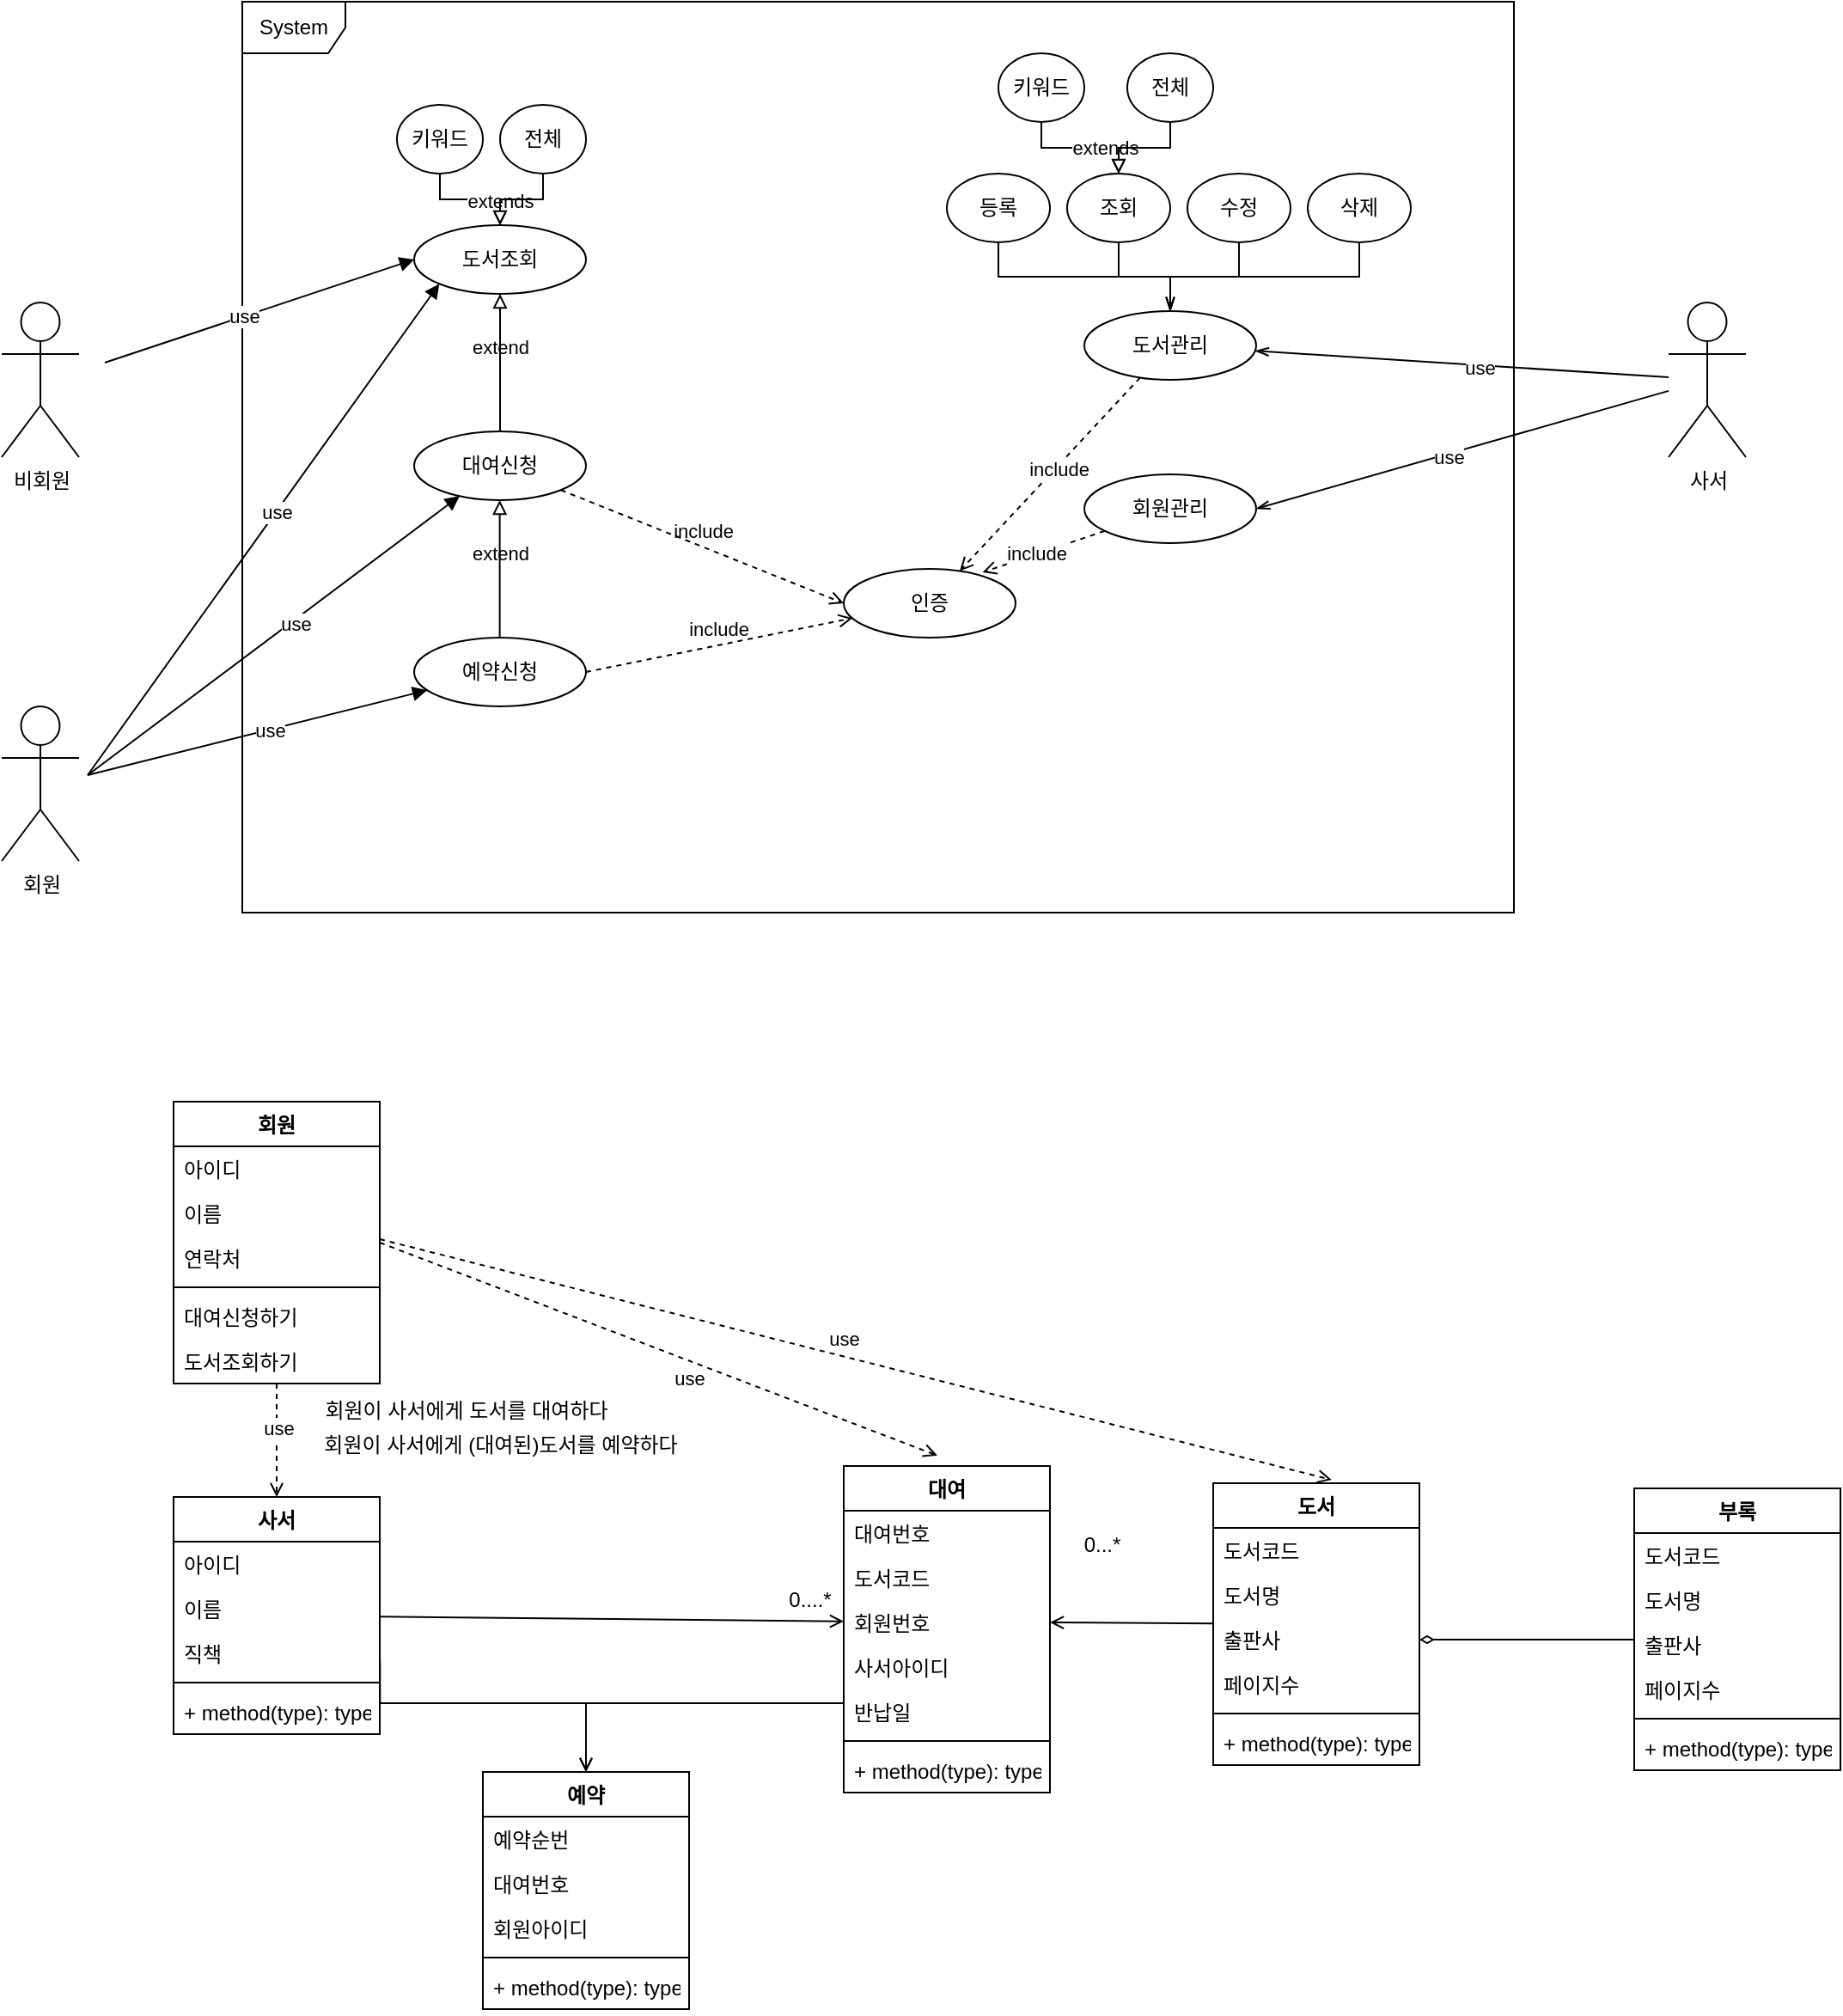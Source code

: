 <mxfile version="17.5.0" type="device" pages="2"><diagram id="OD5fHsqOZB4UM5-evSd-" name="Teacher"><mxGraphModel dx="1185" dy="588" grid="1" gridSize="10" guides="1" tooltips="1" connect="1" arrows="1" fold="1" page="1" pageScale="1" pageWidth="3300" pageHeight="4681" math="0" shadow="0"><root><mxCell id="0"/><mxCell id="1" parent="0"/><mxCell id="G0q7Yg4fmM_4mQ4yerlS-2" value="System" style="shape=umlFrame;whiteSpace=wrap;html=1;" parent="1" vertex="1"><mxGeometry x="260" y="30" width="740" height="530" as="geometry"/></mxCell><mxCell id="G0q7Yg4fmM_4mQ4yerlS-1" value="비회원" style="shape=umlActor;verticalLabelPosition=bottom;verticalAlign=top;html=1;" parent="1" vertex="1"><mxGeometry x="120" y="205" width="45" height="90" as="geometry"/></mxCell><mxCell id="G0q7Yg4fmM_4mQ4yerlS-3" value="회원" style="shape=umlActor;verticalLabelPosition=bottom;verticalAlign=top;html=1;" parent="1" vertex="1"><mxGeometry x="120" y="440" width="45" height="90" as="geometry"/></mxCell><mxCell id="G0q7Yg4fmM_4mQ4yerlS-39" style="edgeStyle=none;rounded=0;orthogonalLoop=1;jettySize=auto;html=1;endArrow=openThin;endFill=0;" parent="1" source="G0q7Yg4fmM_4mQ4yerlS-4" target="G0q7Yg4fmM_4mQ4yerlS-29" edge="1"><mxGeometry relative="1" as="geometry"/></mxCell><mxCell id="G0q7Yg4fmM_4mQ4yerlS-40" value="use" style="edgeLabel;html=1;align=center;verticalAlign=middle;resizable=0;points=[];" parent="G0q7Yg4fmM_4mQ4yerlS-39" vertex="1" connectable="0"><mxGeometry x="-0.085" y="1" relative="1" as="geometry"><mxPoint as="offset"/></mxGeometry></mxCell><mxCell id="G0q7Yg4fmM_4mQ4yerlS-46" style="rounded=0;orthogonalLoop=1;jettySize=auto;elbow=vertical;html=1;entryX=1;entryY=0.5;entryDx=0;entryDy=0;endArrow=openThin;endFill=0;" parent="1" source="G0q7Yg4fmM_4mQ4yerlS-4" target="G0q7Yg4fmM_4mQ4yerlS-30" edge="1"><mxGeometry relative="1" as="geometry"/></mxCell><mxCell id="G0q7Yg4fmM_4mQ4yerlS-47" value="use" style="edgeLabel;html=1;align=center;verticalAlign=middle;resizable=0;points=[];" parent="G0q7Yg4fmM_4mQ4yerlS-46" vertex="1" connectable="0"><mxGeometry x="0.072" y="2" relative="1" as="geometry"><mxPoint as="offset"/></mxGeometry></mxCell><mxCell id="G0q7Yg4fmM_4mQ4yerlS-4" value="사서" style="shape=umlActor;verticalLabelPosition=bottom;verticalAlign=top;html=1;" parent="1" vertex="1"><mxGeometry x="1090" y="205" width="45" height="90" as="geometry"/></mxCell><mxCell id="G0q7Yg4fmM_4mQ4yerlS-7" value="도서조회" style="ellipse;whiteSpace=wrap;html=1;" parent="1" vertex="1"><mxGeometry x="360" y="160" width="100" height="40" as="geometry"/></mxCell><mxCell id="G0q7Yg4fmM_4mQ4yerlS-8" value="대여신청" style="ellipse;whiteSpace=wrap;html=1;" parent="1" vertex="1"><mxGeometry x="360" y="280" width="100" height="40" as="geometry"/></mxCell><mxCell id="G0q7Yg4fmM_4mQ4yerlS-9" value="예약신청" style="ellipse;whiteSpace=wrap;html=1;" parent="1" vertex="1"><mxGeometry x="360" y="400" width="100" height="40" as="geometry"/></mxCell><mxCell id="G0q7Yg4fmM_4mQ4yerlS-12" value="" style="html=1;verticalAlign=bottom;endArrow=block;rounded=0;entryX=0;entryY=0.5;entryDx=0;entryDy=0;" parent="1" target="G0q7Yg4fmM_4mQ4yerlS-7" edge="1"><mxGeometry width="80" relative="1" as="geometry"><mxPoint x="180" y="240" as="sourcePoint"/><mxPoint x="260" y="240" as="targetPoint"/></mxGeometry></mxCell><mxCell id="G0q7Yg4fmM_4mQ4yerlS-25" value="use" style="edgeLabel;html=1;align=center;verticalAlign=middle;resizable=0;points=[];" parent="G0q7Yg4fmM_4mQ4yerlS-12" vertex="1" connectable="0"><mxGeometry x="-0.106" relative="1" as="geometry"><mxPoint as="offset"/></mxGeometry></mxCell><mxCell id="G0q7Yg4fmM_4mQ4yerlS-13" value="" style="html=1;verticalAlign=bottom;endArrow=block;rounded=0;entryX=0;entryY=1;entryDx=0;entryDy=0;" parent="1" target="G0q7Yg4fmM_4mQ4yerlS-7" edge="1"><mxGeometry width="80" relative="1" as="geometry"><mxPoint x="170" y="480" as="sourcePoint"/><mxPoint x="353.119" y="424.995" as="targetPoint"/></mxGeometry></mxCell><mxCell id="G0q7Yg4fmM_4mQ4yerlS-26" value="use" style="edgeLabel;html=1;align=center;verticalAlign=middle;resizable=0;points=[];" parent="G0q7Yg4fmM_4mQ4yerlS-13" vertex="1" connectable="0"><mxGeometry x="0.07" relative="1" as="geometry"><mxPoint as="offset"/></mxGeometry></mxCell><mxCell id="G0q7Yg4fmM_4mQ4yerlS-14" value="extend" style="html=1;verticalAlign=bottom;labelBackgroundColor=none;endArrow=block;endFill=0;rounded=0;entryX=0.5;entryY=1;entryDx=0;entryDy=0;" parent="1" source="G0q7Yg4fmM_4mQ4yerlS-8" target="G0q7Yg4fmM_4mQ4yerlS-7" edge="1"><mxGeometry width="160" relative="1" as="geometry"><mxPoint x="520" y="249.5" as="sourcePoint"/><mxPoint x="680" y="249.5" as="targetPoint"/></mxGeometry></mxCell><mxCell id="G0q7Yg4fmM_4mQ4yerlS-15" value="extend" style="html=1;verticalAlign=bottom;labelBackgroundColor=none;endArrow=block;endFill=0;rounded=0;entryX=0.5;entryY=1;entryDx=0;entryDy=0;" parent="1" edge="1"><mxGeometry width="160" relative="1" as="geometry"><mxPoint x="409.8" y="400" as="sourcePoint"/><mxPoint x="409.8" y="320" as="targetPoint"/></mxGeometry></mxCell><mxCell id="G0q7Yg4fmM_4mQ4yerlS-16" value="" style="html=1;verticalAlign=bottom;endArrow=block;rounded=0;" parent="1" target="G0q7Yg4fmM_4mQ4yerlS-8" edge="1"><mxGeometry width="80" relative="1" as="geometry"><mxPoint x="170" y="480" as="sourcePoint"/><mxPoint x="384.746" y="204.183" as="targetPoint"/></mxGeometry></mxCell><mxCell id="G0q7Yg4fmM_4mQ4yerlS-27" value="use" style="edgeLabel;html=1;align=center;verticalAlign=middle;resizable=0;points=[];" parent="G0q7Yg4fmM_4mQ4yerlS-16" vertex="1" connectable="0"><mxGeometry x="0.108" y="-2" relative="1" as="geometry"><mxPoint as="offset"/></mxGeometry></mxCell><mxCell id="G0q7Yg4fmM_4mQ4yerlS-17" value="" style="html=1;verticalAlign=bottom;endArrow=block;rounded=0;" parent="1" target="G0q7Yg4fmM_4mQ4yerlS-9" edge="1"><mxGeometry width="80" relative="1" as="geometry"><mxPoint x="170" y="480" as="sourcePoint"/><mxPoint x="394.746" y="214.183" as="targetPoint"/></mxGeometry></mxCell><mxCell id="G0q7Yg4fmM_4mQ4yerlS-28" value="use" style="edgeLabel;html=1;align=center;verticalAlign=middle;resizable=0;points=[];" parent="G0q7Yg4fmM_4mQ4yerlS-17" vertex="1" connectable="0"><mxGeometry x="0.077" relative="1" as="geometry"><mxPoint as="offset"/></mxGeometry></mxCell><mxCell id="G0q7Yg4fmM_4mQ4yerlS-18" value="인증" style="ellipse;whiteSpace=wrap;html=1;" parent="1" vertex="1"><mxGeometry x="610" y="360" width="100" height="40" as="geometry"/></mxCell><mxCell id="G0q7Yg4fmM_4mQ4yerlS-19" value="include" style="html=1;verticalAlign=bottom;labelBackgroundColor=none;endArrow=open;endFill=0;dashed=1;rounded=0;entryX=0;entryY=0.5;entryDx=0;entryDy=0;" parent="1" source="G0q7Yg4fmM_4mQ4yerlS-8" target="G0q7Yg4fmM_4mQ4yerlS-18" edge="1"><mxGeometry width="160" relative="1" as="geometry"><mxPoint x="419.8" y="410.0" as="sourcePoint"/><mxPoint x="419.8" y="330" as="targetPoint"/></mxGeometry></mxCell><mxCell id="G0q7Yg4fmM_4mQ4yerlS-20" value="include" style="html=1;verticalAlign=bottom;labelBackgroundColor=none;endArrow=open;endFill=0;dashed=1;rounded=0;exitX=1;exitY=0.5;exitDx=0;exitDy=0;entryX=0.051;entryY=0.716;entryDx=0;entryDy=0;entryPerimeter=0;" parent="1" source="G0q7Yg4fmM_4mQ4yerlS-9" target="G0q7Yg4fmM_4mQ4yerlS-18" edge="1"><mxGeometry width="160" relative="1" as="geometry"><mxPoint x="455.355" y="324.142" as="sourcePoint"/><mxPoint x="610" y="380" as="targetPoint"/></mxGeometry></mxCell><mxCell id="G0q7Yg4fmM_4mQ4yerlS-55" style="edgeStyle=none;rounded=0;orthogonalLoop=1;jettySize=auto;html=1;dashed=1;endArrow=open;endFill=0;elbow=vertical;" parent="1" source="G0q7Yg4fmM_4mQ4yerlS-29" target="G0q7Yg4fmM_4mQ4yerlS-18" edge="1"><mxGeometry relative="1" as="geometry"><mxPoint x="650" y="240" as="targetPoint"/></mxGeometry></mxCell><mxCell id="G0q7Yg4fmM_4mQ4yerlS-57" value="include" style="edgeLabel;html=1;align=center;verticalAlign=middle;resizable=0;points=[];" parent="G0q7Yg4fmM_4mQ4yerlS-55" vertex="1" connectable="0"><mxGeometry x="-0.075" y="1" relative="1" as="geometry"><mxPoint as="offset"/></mxGeometry></mxCell><mxCell id="G0q7Yg4fmM_4mQ4yerlS-29" value="도서관리" style="ellipse;whiteSpace=wrap;html=1;" parent="1" vertex="1"><mxGeometry x="750" y="210" width="100" height="40" as="geometry"/></mxCell><mxCell id="G0q7Yg4fmM_4mQ4yerlS-56" style="edgeStyle=none;rounded=0;orthogonalLoop=1;jettySize=auto;html=1;entryX=0.808;entryY=0.05;entryDx=0;entryDy=0;entryPerimeter=0;dashed=1;endArrow=open;endFill=0;elbow=vertical;" parent="1" source="G0q7Yg4fmM_4mQ4yerlS-30" target="G0q7Yg4fmM_4mQ4yerlS-18" edge="1"><mxGeometry relative="1" as="geometry"/></mxCell><mxCell id="G0q7Yg4fmM_4mQ4yerlS-58" value="include" style="edgeLabel;html=1;align=center;verticalAlign=middle;resizable=0;points=[];" parent="G0q7Yg4fmM_4mQ4yerlS-56" vertex="1" connectable="0"><mxGeometry x="0.126" y="-1" relative="1" as="geometry"><mxPoint as="offset"/></mxGeometry></mxCell><mxCell id="G0q7Yg4fmM_4mQ4yerlS-30" value="회원관리" style="ellipse;whiteSpace=wrap;html=1;" parent="1" vertex="1"><mxGeometry x="750" y="305" width="100" height="40" as="geometry"/></mxCell><mxCell id="G0q7Yg4fmM_4mQ4yerlS-35" style="rounded=0;orthogonalLoop=1;jettySize=auto;html=1;endArrow=openThin;endFill=0;edgeStyle=elbowEdgeStyle;elbow=vertical;" parent="1" source="G0q7Yg4fmM_4mQ4yerlS-31" edge="1"><mxGeometry relative="1" as="geometry"><mxPoint x="800" y="210" as="targetPoint"/></mxGeometry></mxCell><mxCell id="G0q7Yg4fmM_4mQ4yerlS-31" value="등록" style="ellipse;whiteSpace=wrap;html=1;" parent="1" vertex="1"><mxGeometry x="670" y="130" width="60" height="40" as="geometry"/></mxCell><mxCell id="G0q7Yg4fmM_4mQ4yerlS-36" style="edgeStyle=elbowEdgeStyle;rounded=0;orthogonalLoop=1;jettySize=auto;html=1;endArrow=openThin;endFill=0;elbow=vertical;" parent="1" source="G0q7Yg4fmM_4mQ4yerlS-32" target="G0q7Yg4fmM_4mQ4yerlS-29" edge="1"><mxGeometry relative="1" as="geometry"/></mxCell><mxCell id="G0q7Yg4fmM_4mQ4yerlS-32" value="조회&lt;span style=&quot;color: rgba(0 , 0 , 0 , 0) ; font-family: monospace ; font-size: 0px&quot;&gt;%3CmxGraphModel%3E%3Croot%3E%3CmxCell%20id%3D%220%22%2F%3E%3CmxCell%20id%3D%221%22%20parent%3D%220%22%2F%3E%3CmxCell%20id%3D%222%22%20value%3D%22%EB%93%B1%EB%A1%9D%22%20style%3D%22ellipse%3BwhiteSpace%3Dwrap%3Bhtml%3D1%3B%22%20vertex%3D%221%22%20parent%3D%221%22%3E%3CmxGeometry%20x%3D%22600%22%20y%3D%22150%22%20width%3D%2260%22%20height%3D%2240%22%20as%3D%22geometry%22%2F%3E%3C%2FmxCell%3E%3C%2Froot%3E%3C%2FmxGraphModel%3E&lt;/span&gt;" style="ellipse;whiteSpace=wrap;html=1;" parent="1" vertex="1"><mxGeometry x="740" y="130" width="60" height="40" as="geometry"/></mxCell><mxCell id="G0q7Yg4fmM_4mQ4yerlS-37" style="edgeStyle=elbowEdgeStyle;rounded=0;orthogonalLoop=1;jettySize=auto;html=1;endArrow=openThin;endFill=0;elbow=vertical;" parent="1" source="G0q7Yg4fmM_4mQ4yerlS-33" edge="1"><mxGeometry relative="1" as="geometry"><mxPoint x="800" y="210" as="targetPoint"/></mxGeometry></mxCell><mxCell id="G0q7Yg4fmM_4mQ4yerlS-33" value="수정" style="ellipse;whiteSpace=wrap;html=1;" parent="1" vertex="1"><mxGeometry x="810" y="130" width="60" height="40" as="geometry"/></mxCell><mxCell id="G0q7Yg4fmM_4mQ4yerlS-38" style="edgeStyle=elbowEdgeStyle;rounded=0;orthogonalLoop=1;jettySize=auto;html=1;endArrow=openThin;endFill=0;entryX=0.5;entryY=0;entryDx=0;entryDy=0;elbow=vertical;" parent="1" source="G0q7Yg4fmM_4mQ4yerlS-34" target="G0q7Yg4fmM_4mQ4yerlS-29" edge="1"><mxGeometry relative="1" as="geometry"><mxPoint x="830" y="210" as="targetPoint"/></mxGeometry></mxCell><mxCell id="G0q7Yg4fmM_4mQ4yerlS-34" value="삭제" style="ellipse;whiteSpace=wrap;html=1;" parent="1" vertex="1"><mxGeometry x="880" y="130" width="60" height="40" as="geometry"/></mxCell><mxCell id="G0q7Yg4fmM_4mQ4yerlS-43" style="edgeStyle=elbowEdgeStyle;rounded=0;orthogonalLoop=1;jettySize=auto;elbow=vertical;html=1;endArrow=block;endFill=0;" parent="1" source="G0q7Yg4fmM_4mQ4yerlS-41" target="G0q7Yg4fmM_4mQ4yerlS-32" edge="1"><mxGeometry relative="1" as="geometry"/></mxCell><mxCell id="G0q7Yg4fmM_4mQ4yerlS-45" value="extends" style="edgeLabel;html=1;align=center;verticalAlign=middle;resizable=0;points=[];" parent="G0q7Yg4fmM_4mQ4yerlS-43" vertex="1" connectable="0"><mxGeometry x="0.392" relative="1" as="geometry"><mxPoint as="offset"/></mxGeometry></mxCell><mxCell id="G0q7Yg4fmM_4mQ4yerlS-41" value="키워드" style="ellipse;whiteSpace=wrap;html=1;" parent="1" vertex="1"><mxGeometry x="700" y="60" width="50" height="40" as="geometry"/></mxCell><mxCell id="G0q7Yg4fmM_4mQ4yerlS-44" style="edgeStyle=elbowEdgeStyle;rounded=0;orthogonalLoop=1;jettySize=auto;elbow=vertical;html=1;endArrow=block;endFill=0;" parent="1" source="G0q7Yg4fmM_4mQ4yerlS-42" edge="1"><mxGeometry relative="1" as="geometry"><mxPoint x="770" y="130" as="targetPoint"/></mxGeometry></mxCell><mxCell id="G0q7Yg4fmM_4mQ4yerlS-42" value="전체" style="ellipse;whiteSpace=wrap;html=1;" parent="1" vertex="1"><mxGeometry x="775" y="60" width="50" height="40" as="geometry"/></mxCell><mxCell id="G0q7Yg4fmM_4mQ4yerlS-50" style="edgeStyle=elbowEdgeStyle;rounded=0;orthogonalLoop=1;jettySize=auto;html=1;endArrow=block;endFill=0;elbow=vertical;" parent="1" source="G0q7Yg4fmM_4mQ4yerlS-48" target="G0q7Yg4fmM_4mQ4yerlS-7" edge="1"><mxGeometry relative="1" as="geometry"/></mxCell><mxCell id="G0q7Yg4fmM_4mQ4yerlS-52" value="extends" style="edgeLabel;html=1;align=center;verticalAlign=middle;resizable=0;points=[];" parent="G0q7Yg4fmM_4mQ4yerlS-50" vertex="1" connectable="0"><mxGeometry x="0.159" y="-1" relative="1" as="geometry"><mxPoint x="12" as="offset"/></mxGeometry></mxCell><mxCell id="G0q7Yg4fmM_4mQ4yerlS-48" value="키워드" style="ellipse;whiteSpace=wrap;html=1;" parent="1" vertex="1"><mxGeometry x="350" y="90" width="50" height="40" as="geometry"/></mxCell><mxCell id="G0q7Yg4fmM_4mQ4yerlS-51" style="edgeStyle=elbowEdgeStyle;rounded=0;orthogonalLoop=1;jettySize=auto;elbow=vertical;html=1;endArrow=block;endFill=0;" parent="1" source="G0q7Yg4fmM_4mQ4yerlS-49" edge="1"><mxGeometry relative="1" as="geometry"><mxPoint x="410" y="160" as="targetPoint"/></mxGeometry></mxCell><mxCell id="G0q7Yg4fmM_4mQ4yerlS-49" value="전체" style="ellipse;whiteSpace=wrap;html=1;" parent="1" vertex="1"><mxGeometry x="410" y="90" width="50" height="40" as="geometry"/></mxCell><mxCell id="oc80ed_WJZEJFXCcwkFT-4" value="회원이 사서에게 도서를 대여하다" style="text;html=1;align=center;verticalAlign=middle;resizable=0;points=[];autosize=1;strokeColor=none;fillColor=none;" vertex="1" parent="1"><mxGeometry x="295" y="840" width="190" height="20" as="geometry"/></mxCell><mxCell id="oc80ed_WJZEJFXCcwkFT-6" value="회원이 사서에게 (대여된)도서를 예약하다" style="text;html=1;align=center;verticalAlign=middle;resizable=0;points=[];autosize=1;strokeColor=none;fillColor=none;" vertex="1" parent="1"><mxGeometry x="290" y="860" width="240" height="20" as="geometry"/></mxCell><mxCell id="oc80ed_WJZEJFXCcwkFT-32" style="edgeStyle=none;rounded=0;orthogonalLoop=1;jettySize=auto;html=1;endArrow=open;endFill=0;elbow=vertical;" edge="1" parent="1" source="oc80ed_WJZEJFXCcwkFT-11" target="oc80ed_WJZEJFXCcwkFT-72"><mxGeometry relative="1" as="geometry"/></mxCell><mxCell id="oc80ed_WJZEJFXCcwkFT-11" value="사서" style="swimlane;fontStyle=1;align=center;verticalAlign=top;childLayout=stackLayout;horizontal=1;startSize=26;horizontalStack=0;resizeParent=1;resizeParentMax=0;resizeLast=0;collapsible=1;marginBottom=0;" vertex="1" parent="1"><mxGeometry x="220" y="900" width="120" height="138" as="geometry"/></mxCell><mxCell id="oc80ed_WJZEJFXCcwkFT-12" value="아이디" style="text;strokeColor=none;fillColor=none;align=left;verticalAlign=top;spacingLeft=4;spacingRight=4;overflow=hidden;rotatable=0;points=[[0,0.5],[1,0.5]];portConstraint=eastwest;" vertex="1" parent="oc80ed_WJZEJFXCcwkFT-11"><mxGeometry y="26" width="120" height="26" as="geometry"/></mxCell><mxCell id="oc80ed_WJZEJFXCcwkFT-62" value="이름" style="text;strokeColor=none;fillColor=none;align=left;verticalAlign=top;spacingLeft=4;spacingRight=4;overflow=hidden;rotatable=0;points=[[0,0.5],[1,0.5]];portConstraint=eastwest;" vertex="1" parent="oc80ed_WJZEJFXCcwkFT-11"><mxGeometry y="52" width="120" height="26" as="geometry"/></mxCell><mxCell id="oc80ed_WJZEJFXCcwkFT-63" value="직책" style="text;strokeColor=none;fillColor=none;align=left;verticalAlign=top;spacingLeft=4;spacingRight=4;overflow=hidden;rotatable=0;points=[[0,0.5],[1,0.5]];portConstraint=eastwest;" vertex="1" parent="oc80ed_WJZEJFXCcwkFT-11"><mxGeometry y="78" width="120" height="26" as="geometry"/></mxCell><mxCell id="oc80ed_WJZEJFXCcwkFT-13" value="" style="line;strokeWidth=1;fillColor=none;align=left;verticalAlign=middle;spacingTop=-1;spacingLeft=3;spacingRight=3;rotatable=0;labelPosition=right;points=[];portConstraint=eastwest;" vertex="1" parent="oc80ed_WJZEJFXCcwkFT-11"><mxGeometry y="104" width="120" height="8" as="geometry"/></mxCell><mxCell id="oc80ed_WJZEJFXCcwkFT-14" value="+ method(type): type" style="text;strokeColor=none;fillColor=none;align=left;verticalAlign=top;spacingLeft=4;spacingRight=4;overflow=hidden;rotatable=0;points=[[0,0.5],[1,0.5]];portConstraint=eastwest;" vertex="1" parent="oc80ed_WJZEJFXCcwkFT-11"><mxGeometry y="112" width="120" height="26" as="geometry"/></mxCell><mxCell id="oc80ed_WJZEJFXCcwkFT-33" style="edgeStyle=none;rounded=0;orthogonalLoop=1;jettySize=auto;html=1;entryX=1;entryY=0.5;entryDx=0;entryDy=0;endArrow=open;endFill=0;elbow=vertical;" edge="1" parent="1" source="oc80ed_WJZEJFXCcwkFT-19" target="oc80ed_WJZEJFXCcwkFT-72"><mxGeometry relative="1" as="geometry"/></mxCell><mxCell id="oc80ed_WJZEJFXCcwkFT-19" value="도서" style="swimlane;fontStyle=1;align=center;verticalAlign=top;childLayout=stackLayout;horizontal=1;startSize=26;horizontalStack=0;resizeParent=1;resizeParentMax=0;resizeLast=0;collapsible=1;marginBottom=0;" vertex="1" parent="1"><mxGeometry x="825" y="892" width="120" height="164" as="geometry"/></mxCell><mxCell id="oc80ed_WJZEJFXCcwkFT-20" value="도서코드" style="text;strokeColor=none;fillColor=none;align=left;verticalAlign=top;spacingLeft=4;spacingRight=4;overflow=hidden;rotatable=0;points=[[0,0.5],[1,0.5]];portConstraint=eastwest;" vertex="1" parent="oc80ed_WJZEJFXCcwkFT-19"><mxGeometry y="26" width="120" height="26" as="geometry"/></mxCell><mxCell id="oc80ed_WJZEJFXCcwkFT-66" value="도서명" style="text;strokeColor=none;fillColor=none;align=left;verticalAlign=top;spacingLeft=4;spacingRight=4;overflow=hidden;rotatable=0;points=[[0,0.5],[1,0.5]];portConstraint=eastwest;" vertex="1" parent="oc80ed_WJZEJFXCcwkFT-19"><mxGeometry y="52" width="120" height="26" as="geometry"/></mxCell><mxCell id="oc80ed_WJZEJFXCcwkFT-67" value="출판사" style="text;strokeColor=none;fillColor=none;align=left;verticalAlign=top;spacingLeft=4;spacingRight=4;overflow=hidden;rotatable=0;points=[[0,0.5],[1,0.5]];portConstraint=eastwest;" vertex="1" parent="oc80ed_WJZEJFXCcwkFT-19"><mxGeometry y="78" width="120" height="26" as="geometry"/></mxCell><mxCell id="oc80ed_WJZEJFXCcwkFT-68" value="페이지수" style="text;strokeColor=none;fillColor=none;align=left;verticalAlign=top;spacingLeft=4;spacingRight=4;overflow=hidden;rotatable=0;points=[[0,0.5],[1,0.5]];portConstraint=eastwest;" vertex="1" parent="oc80ed_WJZEJFXCcwkFT-19"><mxGeometry y="104" width="120" height="26" as="geometry"/></mxCell><mxCell id="oc80ed_WJZEJFXCcwkFT-21" value="" style="line;strokeWidth=1;fillColor=none;align=left;verticalAlign=middle;spacingTop=-1;spacingLeft=3;spacingRight=3;rotatable=0;labelPosition=right;points=[];portConstraint=eastwest;" vertex="1" parent="oc80ed_WJZEJFXCcwkFT-19"><mxGeometry y="130" width="120" height="8" as="geometry"/></mxCell><mxCell id="oc80ed_WJZEJFXCcwkFT-22" value="+ method(type): type" style="text;strokeColor=none;fillColor=none;align=left;verticalAlign=top;spacingLeft=4;spacingRight=4;overflow=hidden;rotatable=0;points=[[0,0.5],[1,0.5]];portConstraint=eastwest;" vertex="1" parent="oc80ed_WJZEJFXCcwkFT-19"><mxGeometry y="138" width="120" height="26" as="geometry"/></mxCell><mxCell id="oc80ed_WJZEJFXCcwkFT-25" value="0...*" style="text;html=1;align=center;verticalAlign=middle;resizable=0;points=[];autosize=1;strokeColor=none;fillColor=none;" vertex="1" parent="1"><mxGeometry x="740" y="918" width="40" height="20" as="geometry"/></mxCell><mxCell id="oc80ed_WJZEJFXCcwkFT-26" value="0....*" style="text;html=1;align=center;verticalAlign=middle;resizable=0;points=[];autosize=1;strokeColor=none;fillColor=none;" vertex="1" parent="1"><mxGeometry x="570" y="950" width="40" height="20" as="geometry"/></mxCell><mxCell id="oc80ed_WJZEJFXCcwkFT-27" value="대여" style="swimlane;fontStyle=1;align=center;verticalAlign=top;childLayout=stackLayout;horizontal=1;startSize=26;horizontalStack=0;resizeParent=1;resizeParentMax=0;resizeLast=0;collapsible=1;marginBottom=0;" vertex="1" parent="1"><mxGeometry x="610" y="882" width="120" height="190" as="geometry"/></mxCell><mxCell id="oc80ed_WJZEJFXCcwkFT-28" value="대여번호" style="text;strokeColor=none;fillColor=none;align=left;verticalAlign=top;spacingLeft=4;spacingRight=4;overflow=hidden;rotatable=0;points=[[0,0.5],[1,0.5]];portConstraint=eastwest;" vertex="1" parent="oc80ed_WJZEJFXCcwkFT-27"><mxGeometry y="26" width="120" height="26" as="geometry"/></mxCell><mxCell id="oc80ed_WJZEJFXCcwkFT-70" value="도서코드" style="text;strokeColor=none;fillColor=none;align=left;verticalAlign=top;spacingLeft=4;spacingRight=4;overflow=hidden;rotatable=0;points=[[0,0.5],[1,0.5]];portConstraint=eastwest;" vertex="1" parent="oc80ed_WJZEJFXCcwkFT-27"><mxGeometry y="52" width="120" height="26" as="geometry"/></mxCell><mxCell id="oc80ed_WJZEJFXCcwkFT-72" value="회원번호" style="text;strokeColor=none;fillColor=none;align=left;verticalAlign=top;spacingLeft=4;spacingRight=4;overflow=hidden;rotatable=0;points=[[0,0.5],[1,0.5]];portConstraint=eastwest;" vertex="1" parent="oc80ed_WJZEJFXCcwkFT-27"><mxGeometry y="78" width="120" height="26" as="geometry"/></mxCell><mxCell id="oc80ed_WJZEJFXCcwkFT-73" value="사서아이디" style="text;strokeColor=none;fillColor=none;align=left;verticalAlign=top;spacingLeft=4;spacingRight=4;overflow=hidden;rotatable=0;points=[[0,0.5],[1,0.5]];portConstraint=eastwest;" vertex="1" parent="oc80ed_WJZEJFXCcwkFT-27"><mxGeometry y="104" width="120" height="26" as="geometry"/></mxCell><mxCell id="oc80ed_WJZEJFXCcwkFT-71" value="반납일" style="text;strokeColor=none;fillColor=none;align=left;verticalAlign=top;spacingLeft=4;spacingRight=4;overflow=hidden;rotatable=0;points=[[0,0.5],[1,0.5]];portConstraint=eastwest;" vertex="1" parent="oc80ed_WJZEJFXCcwkFT-27"><mxGeometry y="130" width="120" height="26" as="geometry"/></mxCell><mxCell id="oc80ed_WJZEJFXCcwkFT-29" value="" style="line;strokeWidth=1;fillColor=none;align=left;verticalAlign=middle;spacingTop=-1;spacingLeft=3;spacingRight=3;rotatable=0;labelPosition=right;points=[];portConstraint=eastwest;" vertex="1" parent="oc80ed_WJZEJFXCcwkFT-27"><mxGeometry y="156" width="120" height="8" as="geometry"/></mxCell><mxCell id="oc80ed_WJZEJFXCcwkFT-30" value="+ method(type): type" style="text;strokeColor=none;fillColor=none;align=left;verticalAlign=top;spacingLeft=4;spacingRight=4;overflow=hidden;rotatable=0;points=[[0,0.5],[1,0.5]];portConstraint=eastwest;" vertex="1" parent="oc80ed_WJZEJFXCcwkFT-27"><mxGeometry y="164" width="120" height="26" as="geometry"/></mxCell><mxCell id="oc80ed_WJZEJFXCcwkFT-34" value="예약" style="swimlane;fontStyle=1;align=center;verticalAlign=top;childLayout=stackLayout;horizontal=1;startSize=26;horizontalStack=0;resizeParent=1;resizeParentMax=0;resizeLast=0;collapsible=1;marginBottom=0;" vertex="1" parent="1"><mxGeometry x="400" y="1060" width="120" height="138" as="geometry"/></mxCell><mxCell id="oc80ed_WJZEJFXCcwkFT-74" value="예약순번" style="text;strokeColor=none;fillColor=none;align=left;verticalAlign=top;spacingLeft=4;spacingRight=4;overflow=hidden;rotatable=0;points=[[0,0.5],[1,0.5]];portConstraint=eastwest;" vertex="1" parent="oc80ed_WJZEJFXCcwkFT-34"><mxGeometry y="26" width="120" height="26" as="geometry"/></mxCell><mxCell id="oc80ed_WJZEJFXCcwkFT-35" value="대여번호" style="text;strokeColor=none;fillColor=none;align=left;verticalAlign=top;spacingLeft=4;spacingRight=4;overflow=hidden;rotatable=0;points=[[0,0.5],[1,0.5]];portConstraint=eastwest;" vertex="1" parent="oc80ed_WJZEJFXCcwkFT-34"><mxGeometry y="52" width="120" height="26" as="geometry"/></mxCell><mxCell id="oc80ed_WJZEJFXCcwkFT-75" value="회원아이디" style="text;strokeColor=none;fillColor=none;align=left;verticalAlign=top;spacingLeft=4;spacingRight=4;overflow=hidden;rotatable=0;points=[[0,0.5],[1,0.5]];portConstraint=eastwest;" vertex="1" parent="oc80ed_WJZEJFXCcwkFT-34"><mxGeometry y="78" width="120" height="26" as="geometry"/></mxCell><mxCell id="oc80ed_WJZEJFXCcwkFT-36" value="" style="line;strokeWidth=1;fillColor=none;align=left;verticalAlign=middle;spacingTop=-1;spacingLeft=3;spacingRight=3;rotatable=0;labelPosition=right;points=[];portConstraint=eastwest;" vertex="1" parent="oc80ed_WJZEJFXCcwkFT-34"><mxGeometry y="104" width="120" height="8" as="geometry"/></mxCell><mxCell id="oc80ed_WJZEJFXCcwkFT-37" value="+ method(type): type" style="text;strokeColor=none;fillColor=none;align=left;verticalAlign=top;spacingLeft=4;spacingRight=4;overflow=hidden;rotatable=0;points=[[0,0.5],[1,0.5]];portConstraint=eastwest;" vertex="1" parent="oc80ed_WJZEJFXCcwkFT-34"><mxGeometry y="112" width="120" height="26" as="geometry"/></mxCell><mxCell id="oc80ed_WJZEJFXCcwkFT-51" style="edgeStyle=none;rounded=0;orthogonalLoop=1;jettySize=auto;html=1;entryX=0.5;entryY=0;entryDx=0;entryDy=0;endArrow=open;endFill=0;elbow=vertical;dashed=1;" edge="1" parent="1" source="oc80ed_WJZEJFXCcwkFT-47" target="oc80ed_WJZEJFXCcwkFT-11"><mxGeometry relative="1" as="geometry"/></mxCell><mxCell id="oc80ed_WJZEJFXCcwkFT-52" value="use" style="edgeLabel;html=1;align=center;verticalAlign=middle;resizable=0;points=[];" vertex="1" connectable="0" parent="oc80ed_WJZEJFXCcwkFT-51"><mxGeometry x="-0.227" y="1" relative="1" as="geometry"><mxPoint as="offset"/></mxGeometry></mxCell><mxCell id="oc80ed_WJZEJFXCcwkFT-55" style="edgeStyle=none;rounded=0;orthogonalLoop=1;jettySize=auto;html=1;entryX=0.454;entryY=-0.032;entryDx=0;entryDy=0;entryPerimeter=0;startArrow=none;startFill=0;endArrow=open;endFill=0;elbow=vertical;dashed=1;" edge="1" parent="1" target="oc80ed_WJZEJFXCcwkFT-27"><mxGeometry relative="1" as="geometry"><mxPoint x="340" y="752" as="sourcePoint"/></mxGeometry></mxCell><mxCell id="oc80ed_WJZEJFXCcwkFT-57" value="use" style="edgeLabel;html=1;align=center;verticalAlign=middle;resizable=0;points=[];" vertex="1" connectable="0" parent="oc80ed_WJZEJFXCcwkFT-55"><mxGeometry x="-0.443" relative="1" as="geometry"><mxPoint x="90" y="44" as="offset"/></mxGeometry></mxCell><mxCell id="oc80ed_WJZEJFXCcwkFT-47" value="회원" style="swimlane;fontStyle=1;align=center;verticalAlign=top;childLayout=stackLayout;horizontal=1;startSize=26;horizontalStack=0;resizeParent=1;resizeParentMax=0;resizeLast=0;collapsible=1;marginBottom=0;" vertex="1" parent="1"><mxGeometry x="220" y="670" width="120" height="164" as="geometry"/></mxCell><mxCell id="oc80ed_WJZEJFXCcwkFT-48" value="아이디" style="text;strokeColor=none;fillColor=none;align=left;verticalAlign=top;spacingLeft=4;spacingRight=4;overflow=hidden;rotatable=0;points=[[0,0.5],[1,0.5]];portConstraint=eastwest;" vertex="1" parent="oc80ed_WJZEJFXCcwkFT-47"><mxGeometry y="26" width="120" height="26" as="geometry"/></mxCell><mxCell id="oc80ed_WJZEJFXCcwkFT-59" value="이름" style="text;strokeColor=none;fillColor=none;align=left;verticalAlign=top;spacingLeft=4;spacingRight=4;overflow=hidden;rotatable=0;points=[[0,0.5],[1,0.5]];portConstraint=eastwest;" vertex="1" parent="oc80ed_WJZEJFXCcwkFT-47"><mxGeometry y="52" width="120" height="26" as="geometry"/></mxCell><mxCell id="oc80ed_WJZEJFXCcwkFT-60" value="연락처" style="text;strokeColor=none;fillColor=none;align=left;verticalAlign=top;spacingLeft=4;spacingRight=4;overflow=hidden;rotatable=0;points=[[0,0.5],[1,0.5]];portConstraint=eastwest;" vertex="1" parent="oc80ed_WJZEJFXCcwkFT-47"><mxGeometry y="78" width="120" height="26" as="geometry"/></mxCell><mxCell id="oc80ed_WJZEJFXCcwkFT-49" value="" style="line;strokeWidth=1;fillColor=none;align=left;verticalAlign=middle;spacingTop=-1;spacingLeft=3;spacingRight=3;rotatable=0;labelPosition=right;points=[];portConstraint=eastwest;" vertex="1" parent="oc80ed_WJZEJFXCcwkFT-47"><mxGeometry y="104" width="120" height="8" as="geometry"/></mxCell><mxCell id="oc80ed_WJZEJFXCcwkFT-50" value="대여신청하기" style="text;strokeColor=none;fillColor=none;align=left;verticalAlign=top;spacingLeft=4;spacingRight=4;overflow=hidden;rotatable=0;points=[[0,0.5],[1,0.5]];portConstraint=eastwest;" vertex="1" parent="oc80ed_WJZEJFXCcwkFT-47"><mxGeometry y="112" width="120" height="26" as="geometry"/></mxCell><mxCell id="oc80ed_WJZEJFXCcwkFT-61" value="도서조회하기" style="text;strokeColor=none;fillColor=none;align=left;verticalAlign=top;spacingLeft=4;spacingRight=4;overflow=hidden;rotatable=0;points=[[0,0.5],[1,0.5]];portConstraint=eastwest;" vertex="1" parent="oc80ed_WJZEJFXCcwkFT-47"><mxGeometry y="138" width="120" height="26" as="geometry"/></mxCell><mxCell id="oc80ed_WJZEJFXCcwkFT-56" style="edgeStyle=none;rounded=0;orthogonalLoop=1;jettySize=auto;html=1;entryX=0.574;entryY=-0.012;entryDx=0;entryDy=0;entryPerimeter=0;startArrow=none;startFill=0;endArrow=open;endFill=0;elbow=vertical;exitX=1;exitY=0.077;exitDx=0;exitDy=0;exitPerimeter=0;dashed=1;" edge="1" parent="1" source="oc80ed_WJZEJFXCcwkFT-60" target="oc80ed_WJZEJFXCcwkFT-19"><mxGeometry relative="1" as="geometry"/></mxCell><mxCell id="oc80ed_WJZEJFXCcwkFT-58" value="use" style="edgeLabel;html=1;align=center;verticalAlign=middle;resizable=0;points=[];" vertex="1" connectable="0" parent="oc80ed_WJZEJFXCcwkFT-56"><mxGeometry x="-0.092" y="2" relative="1" as="geometry"><mxPoint x="18" y="-4" as="offset"/></mxGeometry></mxCell><mxCell id="oc80ed_WJZEJFXCcwkFT-64" style="edgeStyle=elbowEdgeStyle;rounded=0;orthogonalLoop=1;jettySize=auto;html=1;entryX=0.5;entryY=0;entryDx=0;entryDy=0;startArrow=none;startFill=0;endArrow=open;endFill=0;elbow=vertical;exitX=1.001;exitY=0.665;exitDx=0;exitDy=0;exitPerimeter=0;" edge="1" parent="1" source="oc80ed_WJZEJFXCcwkFT-63" target="oc80ed_WJZEJFXCcwkFT-34"><mxGeometry relative="1" as="geometry"><Array as="points"><mxPoint x="420" y="1020"/></Array></mxGeometry></mxCell><mxCell id="oc80ed_WJZEJFXCcwkFT-65" style="edgeStyle=elbowEdgeStyle;rounded=0;orthogonalLoop=1;jettySize=auto;html=1;entryX=0.5;entryY=0;entryDx=0;entryDy=0;startArrow=none;startFill=0;endArrow=open;endFill=0;elbow=vertical;" edge="1" parent="1" target="oc80ed_WJZEJFXCcwkFT-34"><mxGeometry relative="1" as="geometry"><mxPoint x="610" y="1020" as="sourcePoint"/><Array as="points"><mxPoint x="420" y="1020"/></Array></mxGeometry></mxCell><mxCell id="oc80ed_WJZEJFXCcwkFT-76" value="부록" style="swimlane;fontStyle=1;align=center;verticalAlign=top;childLayout=stackLayout;horizontal=1;startSize=26;horizontalStack=0;resizeParent=1;resizeParentMax=0;resizeLast=0;collapsible=1;marginBottom=0;" vertex="1" parent="1"><mxGeometry x="1070" y="895" width="120" height="164" as="geometry"/></mxCell><mxCell id="oc80ed_WJZEJFXCcwkFT-77" value="도서코드" style="text;strokeColor=none;fillColor=none;align=left;verticalAlign=top;spacingLeft=4;spacingRight=4;overflow=hidden;rotatable=0;points=[[0,0.5],[1,0.5]];portConstraint=eastwest;" vertex="1" parent="oc80ed_WJZEJFXCcwkFT-76"><mxGeometry y="26" width="120" height="26" as="geometry"/></mxCell><mxCell id="oc80ed_WJZEJFXCcwkFT-78" value="도서명" style="text;strokeColor=none;fillColor=none;align=left;verticalAlign=top;spacingLeft=4;spacingRight=4;overflow=hidden;rotatable=0;points=[[0,0.5],[1,0.5]];portConstraint=eastwest;" vertex="1" parent="oc80ed_WJZEJFXCcwkFT-76"><mxGeometry y="52" width="120" height="26" as="geometry"/></mxCell><mxCell id="oc80ed_WJZEJFXCcwkFT-79" value="출판사" style="text;strokeColor=none;fillColor=none;align=left;verticalAlign=top;spacingLeft=4;spacingRight=4;overflow=hidden;rotatable=0;points=[[0,0.5],[1,0.5]];portConstraint=eastwest;" vertex="1" parent="oc80ed_WJZEJFXCcwkFT-76"><mxGeometry y="78" width="120" height="26" as="geometry"/></mxCell><mxCell id="oc80ed_WJZEJFXCcwkFT-80" value="페이지수" style="text;strokeColor=none;fillColor=none;align=left;verticalAlign=top;spacingLeft=4;spacingRight=4;overflow=hidden;rotatable=0;points=[[0,0.5],[1,0.5]];portConstraint=eastwest;" vertex="1" parent="oc80ed_WJZEJFXCcwkFT-76"><mxGeometry y="104" width="120" height="26" as="geometry"/></mxCell><mxCell id="oc80ed_WJZEJFXCcwkFT-81" value="" style="line;strokeWidth=1;fillColor=none;align=left;verticalAlign=middle;spacingTop=-1;spacingLeft=3;spacingRight=3;rotatable=0;labelPosition=right;points=[];portConstraint=eastwest;" vertex="1" parent="oc80ed_WJZEJFXCcwkFT-76"><mxGeometry y="130" width="120" height="8" as="geometry"/></mxCell><mxCell id="oc80ed_WJZEJFXCcwkFT-82" value="+ method(type): type" style="text;strokeColor=none;fillColor=none;align=left;verticalAlign=top;spacingLeft=4;spacingRight=4;overflow=hidden;rotatable=0;points=[[0,0.5],[1,0.5]];portConstraint=eastwest;" vertex="1" parent="oc80ed_WJZEJFXCcwkFT-76"><mxGeometry y="138" width="120" height="26" as="geometry"/></mxCell><mxCell id="oc80ed_WJZEJFXCcwkFT-83" style="edgeStyle=elbowEdgeStyle;rounded=0;orthogonalLoop=1;jettySize=auto;elbow=vertical;html=1;entryX=1;entryY=0.5;entryDx=0;entryDy=0;startArrow=none;startFill=0;endArrow=diamondThin;endFill=0;" edge="1" parent="1" source="oc80ed_WJZEJFXCcwkFT-79" target="oc80ed_WJZEJFXCcwkFT-67"><mxGeometry relative="1" as="geometry"/></mxCell></root></mxGraphModel></diagram><diagram id="f_6pza5Nejk6cbEBdNZJ" name="Streaming"><mxGraphModel dx="1185" dy="588" grid="1" gridSize="10" guides="1" tooltips="1" connect="1" arrows="1" fold="1" page="1" pageScale="1" pageWidth="3300" pageHeight="4681" math="0" shadow="0"><root><mxCell id="0"/><mxCell id="1" parent="0"/><mxCell id="L93oKbM_xx6k1va53TRe-2" value="System" style="shape=umlFrame;whiteSpace=wrap;html=1;" parent="1" vertex="1"><mxGeometry x="460" y="550" width="710" height="680" as="geometry"/></mxCell><mxCell id="i-cHr0U1JsCwBQRqQayQ-20" style="edgeStyle=none;rounded=0;orthogonalLoop=1;jettySize=auto;html=1;entryX=0.003;entryY=0.711;entryDx=0;entryDy=0;entryPerimeter=0;endArrow=open;endFill=0;elbow=vertical;" parent="1" source="i-cHr0U1JsCwBQRqQayQ-1" target="i-cHr0U1JsCwBQRqQayQ-6" edge="1"><mxGeometry relative="1" as="geometry"/></mxCell><mxCell id="KhrWbG1VGOTlzgDR93_N-2" value="use" style="edgeLabel;html=1;align=center;verticalAlign=middle;resizable=0;points=[];" parent="i-cHr0U1JsCwBQRqQayQ-20" vertex="1" connectable="0"><mxGeometry x="-0.122" relative="1" as="geometry"><mxPoint as="offset"/></mxGeometry></mxCell><mxCell id="KhrWbG1VGOTlzgDR93_N-3" style="edgeStyle=none;rounded=0;orthogonalLoop=1;jettySize=auto;html=1;entryX=-0.034;entryY=0.626;entryDx=0;entryDy=0;endArrow=open;endFill=0;elbow=vertical;entryPerimeter=0;" parent="1" source="i-cHr0U1JsCwBQRqQayQ-1" target="i6b2iCatd1E1tVk6JtzV-1" edge="1"><mxGeometry relative="1" as="geometry"/></mxCell><mxCell id="i-cHr0U1JsCwBQRqQayQ-1" value="비회원" style="shape=umlActor;verticalLabelPosition=bottom;verticalAlign=top;html=1;outlineConnect=0;" parent="1" vertex="1"><mxGeometry x="400" y="750" width="30" height="60" as="geometry"/></mxCell><mxCell id="KhrWbG1VGOTlzgDR93_N-4" style="edgeStyle=none;rounded=0;orthogonalLoop=1;jettySize=auto;html=1;entryX=0.011;entryY=0.675;entryDx=0;entryDy=0;entryPerimeter=0;endArrow=open;endFill=0;elbow=vertical;" parent="1" source="i-cHr0U1JsCwBQRqQayQ-2" target="i-cHr0U1JsCwBQRqQayQ-12" edge="1"><mxGeometry relative="1" as="geometry"/></mxCell><mxCell id="KhrWbG1VGOTlzgDR93_N-5" style="edgeStyle=none;rounded=0;orthogonalLoop=1;jettySize=auto;html=1;entryX=0;entryY=0.5;entryDx=0;entryDy=0;endArrow=open;endFill=0;elbow=vertical;" parent="1" source="i-cHr0U1JsCwBQRqQayQ-2" target="i-cHr0U1JsCwBQRqQayQ-9" edge="1"><mxGeometry relative="1" as="geometry"/></mxCell><mxCell id="KhrWbG1VGOTlzgDR93_N-6" style="edgeStyle=none;rounded=0;orthogonalLoop=1;jettySize=auto;html=1;entryX=0;entryY=0.5;entryDx=0;entryDy=0;endArrow=open;endFill=0;elbow=vertical;" parent="1" source="i-cHr0U1JsCwBQRqQayQ-2" target="i-cHr0U1JsCwBQRqQayQ-19" edge="1"><mxGeometry relative="1" as="geometry"/></mxCell><mxCell id="R9wuITAfpideVreuvLLr-14" style="rounded=0;orthogonalLoop=1;jettySize=auto;elbow=vertical;html=1;entryX=0;entryY=0.5;entryDx=0;entryDy=0;endArrow=openThin;endFill=0;" parent="1" source="i-cHr0U1JsCwBQRqQayQ-2" target="R9wuITAfpideVreuvLLr-13" edge="1"><mxGeometry relative="1" as="geometry"/></mxCell><mxCell id="R9wuITAfpideVreuvLLr-31" style="rounded=0;orthogonalLoop=1;jettySize=auto;elbow=vertical;html=1;entryX=0.354;entryY=1.012;entryDx=0;entryDy=0;entryPerimeter=0;endArrow=open;endFill=0;" parent="1" source="i-cHr0U1JsCwBQRqQayQ-2" target="i-cHr0U1JsCwBQRqQayQ-7" edge="1"><mxGeometry relative="1" as="geometry"/></mxCell><mxCell id="i-cHr0U1JsCwBQRqQayQ-2" value="회원" style="shape=umlActor;verticalLabelPosition=bottom;verticalAlign=top;html=1;outlineConnect=0;" parent="1" vertex="1"><mxGeometry x="400" y="1060" width="30" height="60" as="geometry"/></mxCell><mxCell id="i-cHr0U1JsCwBQRqQayQ-6" value="회원가입" style="ellipse;whiteSpace=wrap;html=1;" parent="1" vertex="1"><mxGeometry x="520" y="570" width="90" height="40" as="geometry"/></mxCell><mxCell id="i-cHr0U1JsCwBQRqQayQ-7" value="음악조회" style="ellipse;whiteSpace=wrap;html=1;" parent="1" vertex="1"><mxGeometry x="580" y="740" width="90" height="40" as="geometry"/></mxCell><mxCell id="ie0RaW90_IpbZOX3YDN6-2" style="edgeStyle=none;rounded=0;orthogonalLoop=1;jettySize=auto;html=1;entryX=0;entryY=0.5;entryDx=0;entryDy=0;dashed=1;endArrow=open;endFill=0;" parent="1" source="i-cHr0U1JsCwBQRqQayQ-9" target="i-cHr0U1JsCwBQRqQayQ-10" edge="1"><mxGeometry relative="1" as="geometry"/></mxCell><mxCell id="i-cHr0U1JsCwBQRqQayQ-9" value="멤버십구매" style="ellipse;whiteSpace=wrap;html=1;" parent="1" vertex="1"><mxGeometry x="580" y="1000" width="90" height="40" as="geometry"/></mxCell><mxCell id="i-cHr0U1JsCwBQRqQayQ-10" value="인증" style="ellipse;whiteSpace=wrap;html=1;" parent="1" vertex="1"><mxGeometry x="760" y="970" width="90" height="40" as="geometry"/></mxCell><mxCell id="R9wuITAfpideVreuvLLr-4" style="edgeStyle=none;rounded=0;orthogonalLoop=1;jettySize=auto;html=1;entryX=1.003;entryY=0.389;entryDx=0;entryDy=0;entryPerimeter=0;endArrow=openThin;endFill=0;elbow=vertical;dashed=1;" parent="1" source="i-cHr0U1JsCwBQRqQayQ-11" target="i-cHr0U1JsCwBQRqQayQ-10" edge="1"><mxGeometry relative="1" as="geometry"/></mxCell><mxCell id="i-cHr0U1JsCwBQRqQayQ-11" value="음악관리" style="ellipse;whiteSpace=wrap;html=1;" parent="1" vertex="1"><mxGeometry x="960" y="820" width="90" height="40" as="geometry"/></mxCell><mxCell id="CZj4WBuGcDuUDt9jqF4N-1" style="rounded=0;orthogonalLoop=1;jettySize=auto;html=1;endArrow=open;endFill=0;dashed=1;" parent="1" source="i-cHr0U1JsCwBQRqQayQ-12" target="i-cHr0U1JsCwBQRqQayQ-10" edge="1"><mxGeometry relative="1" as="geometry"/></mxCell><mxCell id="ie0RaW90_IpbZOX3YDN6-1" value="include" style="edgeLabel;html=1;align=center;verticalAlign=middle;resizable=0;points=[];" parent="CZj4WBuGcDuUDt9jqF4N-1" vertex="1" connectable="0"><mxGeometry x="-0.176" y="1" relative="1" as="geometry"><mxPoint as="offset"/></mxGeometry></mxCell><mxCell id="i-cHr0U1JsCwBQRqQayQ-12" value="재생목록&lt;br&gt;관리" style="ellipse;whiteSpace=wrap;html=1;" parent="1" vertex="1"><mxGeometry x="580" y="940" width="90" height="40" as="geometry"/></mxCell><mxCell id="ie0RaW90_IpbZOX3YDN6-5" style="edgeStyle=elbowEdgeStyle;rounded=0;orthogonalLoop=1;jettySize=auto;elbow=vertical;html=1;endArrow=open;endFill=0;" parent="1" source="i-cHr0U1JsCwBQRqQayQ-13" edge="1"><mxGeometry relative="1" as="geometry"><mxPoint x="1000" y="820" as="targetPoint"/></mxGeometry></mxCell><mxCell id="i-cHr0U1JsCwBQRqQayQ-13" value="등록" style="ellipse;whiteSpace=wrap;html=1;" parent="1" vertex="1"><mxGeometry x="980" y="740" width="50" height="40" as="geometry"/></mxCell><mxCell id="ie0RaW90_IpbZOX3YDN6-4" style="edgeStyle=elbowEdgeStyle;rounded=0;orthogonalLoop=1;jettySize=auto;html=1;endArrow=open;endFill=0;elbow=vertical;" parent="1" source="i-cHr0U1JsCwBQRqQayQ-15" edge="1"><mxGeometry relative="1" as="geometry"><mxPoint x="1000" y="820" as="targetPoint"/></mxGeometry></mxCell><mxCell id="i-cHr0U1JsCwBQRqQayQ-15" value="조회" style="ellipse;whiteSpace=wrap;html=1;" parent="1" vertex="1"><mxGeometry x="920" y="740" width="50" height="40" as="geometry"/></mxCell><mxCell id="ie0RaW90_IpbZOX3YDN6-6" style="edgeStyle=elbowEdgeStyle;rounded=0;orthogonalLoop=1;jettySize=auto;elbow=vertical;html=1;endArrow=open;endFill=0;" parent="1" source="i-cHr0U1JsCwBQRqQayQ-16" edge="1"><mxGeometry relative="1" as="geometry"><mxPoint x="1000" y="820" as="targetPoint"/></mxGeometry></mxCell><mxCell id="i-cHr0U1JsCwBQRqQayQ-16" value="수정" style="ellipse;whiteSpace=wrap;html=1;" parent="1" vertex="1"><mxGeometry x="1040" y="740" width="50" height="40" as="geometry"/></mxCell><mxCell id="ie0RaW90_IpbZOX3YDN6-7" style="edgeStyle=elbowEdgeStyle;rounded=0;orthogonalLoop=1;jettySize=auto;elbow=vertical;html=1;endArrow=open;endFill=0;" parent="1" source="i-cHr0U1JsCwBQRqQayQ-17" edge="1"><mxGeometry relative="1" as="geometry"><mxPoint x="1000" y="820" as="targetPoint"/></mxGeometry></mxCell><mxCell id="i-cHr0U1JsCwBQRqQayQ-17" value="삭제" style="ellipse;whiteSpace=wrap;html=1;" parent="1" vertex="1"><mxGeometry x="1100" y="740" width="50" height="40" as="geometry"/></mxCell><mxCell id="R9wuITAfpideVreuvLLr-1" style="rounded=0;orthogonalLoop=1;jettySize=auto;elbow=vertical;html=1;entryX=1;entryY=0.5;entryDx=0;entryDy=0;endArrow=openThin;endFill=0;" parent="1" source="i-cHr0U1JsCwBQRqQayQ-18" target="i-cHr0U1JsCwBQRqQayQ-11" edge="1"><mxGeometry relative="1" as="geometry"/></mxCell><mxCell id="R9wuITAfpideVreuvLLr-3" value="use" style="edgeLabel;html=1;align=center;verticalAlign=middle;resizable=0;points=[];" parent="R9wuITAfpideVreuvLLr-1" vertex="1" connectable="0"><mxGeometry x="0.188" y="-1" relative="1" as="geometry"><mxPoint as="offset"/></mxGeometry></mxCell><mxCell id="R9wuITAfpideVreuvLLr-2" style="edgeStyle=none;rounded=0;orthogonalLoop=1;jettySize=auto;html=1;endArrow=openThin;endFill=0;elbow=vertical;" parent="1" source="i-cHr0U1JsCwBQRqQayQ-18" target="KhrWbG1VGOTlzgDR93_N-7" edge="1"><mxGeometry relative="1" as="geometry"/></mxCell><mxCell id="R9wuITAfpideVreuvLLr-7" style="edgeStyle=none;rounded=0;orthogonalLoop=1;jettySize=auto;html=1;endArrow=openThin;endFill=0;elbow=vertical;" parent="1" source="i-cHr0U1JsCwBQRqQayQ-18" target="R9wuITAfpideVreuvLLr-6" edge="1"><mxGeometry relative="1" as="geometry"/></mxCell><mxCell id="i-cHr0U1JsCwBQRqQayQ-18" value="관리자" style="shape=umlActor;verticalLabelPosition=bottom;verticalAlign=top;html=1;outlineConnect=0;" parent="1" vertex="1"><mxGeometry x="1220" y="760" width="30" height="60" as="geometry"/></mxCell><mxCell id="ie0RaW90_IpbZOX3YDN6-3" style="edgeStyle=none;rounded=0;orthogonalLoop=1;jettySize=auto;html=1;entryX=0.051;entryY=0.693;entryDx=0;entryDy=0;entryPerimeter=0;dashed=1;endArrow=open;endFill=0;" parent="1" source="i-cHr0U1JsCwBQRqQayQ-19" target="i-cHr0U1JsCwBQRqQayQ-10" edge="1"><mxGeometry relative="1" as="geometry"/></mxCell><mxCell id="PPI0ap-NP_xNsiUR-M3X-10" style="rounded=0;orthogonalLoop=1;jettySize=auto;elbow=vertical;html=1;entryX=0;entryY=0.5;entryDx=0;entryDy=0;endArrow=block;endFill=0;" edge="1" parent="1" source="i-cHr0U1JsCwBQRqQayQ-19" target="PPI0ap-NP_xNsiUR-M3X-9"><mxGeometry relative="1" as="geometry"/></mxCell><mxCell id="PPI0ap-NP_xNsiUR-M3X-11" value="extends" style="edgeLabel;html=1;align=center;verticalAlign=middle;resizable=0;points=[];" vertex="1" connectable="0" parent="PPI0ap-NP_xNsiUR-M3X-10"><mxGeometry x="-0.243" y="1" relative="1" as="geometry"><mxPoint as="offset"/></mxGeometry></mxCell><mxCell id="i-cHr0U1JsCwBQRqQayQ-19" value="게시판조회" style="ellipse;whiteSpace=wrap;html=1;" parent="1" vertex="1"><mxGeometry x="580" y="1080" width="90" height="40" as="geometry"/></mxCell><mxCell id="R9wuITAfpideVreuvLLr-5" style="edgeStyle=none;rounded=0;orthogonalLoop=1;jettySize=auto;html=1;entryX=0.963;entryY=0.729;entryDx=0;entryDy=0;entryPerimeter=0;endArrow=openThin;endFill=0;elbow=vertical;dashed=1;" parent="1" source="KhrWbG1VGOTlzgDR93_N-7" target="i-cHr0U1JsCwBQRqQayQ-10" edge="1"><mxGeometry relative="1" as="geometry"/></mxCell><mxCell id="KhrWbG1VGOTlzgDR93_N-7" value="멤버십관리" style="ellipse;whiteSpace=wrap;html=1;" parent="1" vertex="1"><mxGeometry x="960" y="910" width="90" height="40" as="geometry"/></mxCell><mxCell id="PPI0ap-NP_xNsiUR-M3X-6" style="edgeStyle=elbowEdgeStyle;rounded=0;orthogonalLoop=1;jettySize=auto;elbow=vertical;html=1;endArrow=open;endFill=0;" edge="1" parent="1" source="KhrWbG1VGOTlzgDR93_N-8"><mxGeometry relative="1" as="geometry"><mxPoint x="1010" y="950" as="targetPoint"/></mxGeometry></mxCell><mxCell id="KhrWbG1VGOTlzgDR93_N-8" value="등록" style="ellipse;whiteSpace=wrap;html=1;" parent="1" vertex="1"><mxGeometry x="950" y="990" width="50" height="40" as="geometry"/></mxCell><mxCell id="PPI0ap-NP_xNsiUR-M3X-7" style="edgeStyle=elbowEdgeStyle;rounded=0;orthogonalLoop=1;jettySize=auto;elbow=vertical;html=1;endArrow=open;endFill=0;" edge="1" parent="1" source="KhrWbG1VGOTlzgDR93_N-9"><mxGeometry relative="1" as="geometry"><mxPoint x="1010" y="950" as="targetPoint"/></mxGeometry></mxCell><mxCell id="KhrWbG1VGOTlzgDR93_N-9" value="조회" style="ellipse;whiteSpace=wrap;html=1;" parent="1" vertex="1"><mxGeometry x="890" y="990" width="50" height="40" as="geometry"/></mxCell><mxCell id="PPI0ap-NP_xNsiUR-M3X-5" style="edgeStyle=elbowEdgeStyle;rounded=0;orthogonalLoop=1;jettySize=auto;html=1;endArrow=open;endFill=0;elbow=vertical;" edge="1" parent="1" source="KhrWbG1VGOTlzgDR93_N-10"><mxGeometry relative="1" as="geometry"><mxPoint x="1010" y="950" as="targetPoint"/></mxGeometry></mxCell><mxCell id="KhrWbG1VGOTlzgDR93_N-10" value="수정" style="ellipse;whiteSpace=wrap;html=1;" parent="1" vertex="1"><mxGeometry x="1010" y="990" width="50" height="40" as="geometry"/></mxCell><mxCell id="ie0RaW90_IpbZOX3YDN6-11" style="edgeStyle=elbowEdgeStyle;rounded=0;orthogonalLoop=1;jettySize=auto;elbow=vertical;html=1;endArrow=open;endFill=0;" parent="1" source="KhrWbG1VGOTlzgDR93_N-11" edge="1"><mxGeometry relative="1" as="geometry"><mxPoint x="1010" y="950" as="targetPoint"/></mxGeometry></mxCell><mxCell id="KhrWbG1VGOTlzgDR93_N-11" value="삭제" style="ellipse;whiteSpace=wrap;html=1;" parent="1" vertex="1"><mxGeometry x="1070" y="990" width="50" height="40" as="geometry"/></mxCell><mxCell id="ugtlThOStatv2UPRUasz-29" style="edgeStyle=elbowEdgeStyle;rounded=0;orthogonalLoop=1;jettySize=auto;elbow=vertical;html=1;entryX=0.5;entryY=1;entryDx=0;entryDy=0;startArrow=none;startFill=0;endArrow=open;endFill=0;" edge="1" parent="1" source="DfpyF3VN_IKs5xYOVGch-1" target="i6b2iCatd1E1tVk6JtzV-1"><mxGeometry relative="1" as="geometry"/></mxCell><mxCell id="ugtlThOStatv2UPRUasz-31" style="edgeStyle=elbowEdgeStyle;rounded=0;orthogonalLoop=1;jettySize=auto;elbow=vertical;html=1;entryX=0.525;entryY=0.002;entryDx=0;entryDy=0;entryPerimeter=0;startArrow=none;startFill=0;endArrow=open;endFill=0;" edge="1" parent="1" source="DfpyF3VN_IKs5xYOVGch-1" target="i-cHr0U1JsCwBQRqQayQ-7"><mxGeometry relative="1" as="geometry"/></mxCell><mxCell id="DfpyF3VN_IKs5xYOVGch-1" value="키워드" style="ellipse;whiteSpace=wrap;html=1;" parent="1" vertex="1"><mxGeometry x="635" y="680" width="50" height="40" as="geometry"/></mxCell><mxCell id="ugtlThOStatv2UPRUasz-28" style="edgeStyle=elbowEdgeStyle;rounded=0;orthogonalLoop=1;jettySize=auto;elbow=vertical;html=1;entryX=0.5;entryY=1;entryDx=0;entryDy=0;startArrow=none;startFill=0;endArrow=open;endFill=0;" edge="1" parent="1" source="DfpyF3VN_IKs5xYOVGch-2" target="i6b2iCatd1E1tVk6JtzV-1"><mxGeometry relative="1" as="geometry"/></mxCell><mxCell id="ugtlThOStatv2UPRUasz-30" style="edgeStyle=elbowEdgeStyle;rounded=0;orthogonalLoop=1;jettySize=auto;elbow=vertical;html=1;entryX=0.525;entryY=-0.008;entryDx=0;entryDy=0;entryPerimeter=0;startArrow=none;startFill=0;endArrow=open;endFill=0;" edge="1" parent="1" source="DfpyF3VN_IKs5xYOVGch-2" target="i-cHr0U1JsCwBQRqQayQ-7"><mxGeometry relative="1" as="geometry"/></mxCell><mxCell id="DfpyF3VN_IKs5xYOVGch-2" value="TOP100" style="ellipse;whiteSpace=wrap;html=1;" parent="1" vertex="1"><mxGeometry x="570" y="680" width="50" height="40" as="geometry"/></mxCell><mxCell id="R9wuITAfpideVreuvLLr-6" value="게시판관리" style="ellipse;whiteSpace=wrap;html=1;" parent="1" vertex="1"><mxGeometry x="960" y="1060" width="90" height="40" as="geometry"/></mxCell><mxCell id="R9wuITAfpideVreuvLLr-10" style="edgeStyle=elbowEdgeStyle;rounded=0;orthogonalLoop=1;jettySize=auto;html=1;entryX=0.5;entryY=1;entryDx=0;entryDy=0;endArrow=blockThin;endFill=0;elbow=vertical;" parent="1" source="R9wuITAfpideVreuvLLr-8" target="R9wuITAfpideVreuvLLr-6" edge="1"><mxGeometry relative="1" as="geometry"/></mxCell><mxCell id="R9wuITAfpideVreuvLLr-12" value="extends" style="edgeLabel;html=1;align=center;verticalAlign=middle;resizable=0;points=[];" parent="R9wuITAfpideVreuvLLr-10" vertex="1" connectable="0"><mxGeometry x="0.403" relative="1" as="geometry"><mxPoint as="offset"/></mxGeometry></mxCell><mxCell id="R9wuITAfpideVreuvLLr-8" value="답변" style="ellipse;whiteSpace=wrap;html=1;" parent="1" vertex="1"><mxGeometry x="950" y="1120" width="50" height="40" as="geometry"/></mxCell><mxCell id="R9wuITAfpideVreuvLLr-11" style="edgeStyle=elbowEdgeStyle;rounded=0;orthogonalLoop=1;jettySize=auto;elbow=vertical;html=1;entryX=0.5;entryY=1;entryDx=0;entryDy=0;endArrow=blockThin;endFill=0;" parent="1" source="R9wuITAfpideVreuvLLr-9" target="R9wuITAfpideVreuvLLr-6" edge="1"><mxGeometry relative="1" as="geometry"/></mxCell><mxCell id="R9wuITAfpideVreuvLLr-9" value="삭제" style="ellipse;whiteSpace=wrap;html=1;" parent="1" vertex="1"><mxGeometry x="1010" y="1120" width="50" height="40" as="geometry"/></mxCell><mxCell id="R9wuITAfpideVreuvLLr-13" value="환경설정" style="ellipse;whiteSpace=wrap;html=1;" parent="1" vertex="1"><mxGeometry x="590" y="1170" width="90" height="40" as="geometry"/></mxCell><mxCell id="R9wuITAfpideVreuvLLr-16" style="edgeStyle=none;rounded=0;orthogonalLoop=1;jettySize=auto;html=1;entryX=0.039;entryY=0.762;entryDx=0;entryDy=0;entryPerimeter=0;dashed=1;endArrow=open;endFill=0;exitX=0.986;exitY=0.251;exitDx=0;exitDy=0;exitPerimeter=0;" parent="1" source="R9wuITAfpideVreuvLLr-13" target="i-cHr0U1JsCwBQRqQayQ-10" edge="1"><mxGeometry relative="1" as="geometry"><mxPoint x="662.149" y="1074.05" as="sourcePoint"/><mxPoint x="774.59" y="1007.72" as="targetPoint"/></mxGeometry></mxCell><mxCell id="R9wuITAfpideVreuvLLr-26" style="edgeStyle=elbowEdgeStyle;rounded=0;orthogonalLoop=1;jettySize=auto;elbow=vertical;html=1;endArrow=block;endFill=0;" parent="1" source="R9wuITAfpideVreuvLLr-19" edge="1"><mxGeometry relative="1" as="geometry"><mxPoint x="625" y="940" as="targetPoint"/></mxGeometry></mxCell><mxCell id="R9wuITAfpideVreuvLLr-19" value="목록추가" style="ellipse;whiteSpace=wrap;html=1;" parent="1" vertex="1"><mxGeometry x="660" y="870" width="60" height="40" as="geometry"/></mxCell><mxCell id="R9wuITAfpideVreuvLLr-25" style="edgeStyle=elbowEdgeStyle;rounded=0;orthogonalLoop=1;jettySize=auto;elbow=vertical;html=1;endArrow=block;endFill=0;entryX=0.5;entryY=0;entryDx=0;entryDy=0;" parent="1" source="R9wuITAfpideVreuvLLr-20" target="i-cHr0U1JsCwBQRqQayQ-12" edge="1"><mxGeometry relative="1" as="geometry"><mxPoint x="630" y="940" as="targetPoint"/></mxGeometry></mxCell><mxCell id="R9wuITAfpideVreuvLLr-20" value="목록삭제" style="ellipse;whiteSpace=wrap;html=1;" parent="1" vertex="1"><mxGeometry x="590" y="870" width="60" height="40" as="geometry"/></mxCell><mxCell id="R9wuITAfpideVreuvLLr-24" style="edgeStyle=elbowEdgeStyle;rounded=0;orthogonalLoop=1;jettySize=auto;html=1;entryX=0.5;entryY=0;entryDx=0;entryDy=0;endArrow=block;endFill=0;elbow=vertical;" parent="1" source="R9wuITAfpideVreuvLLr-21" target="i-cHr0U1JsCwBQRqQayQ-12" edge="1"><mxGeometry relative="1" as="geometry"/></mxCell><mxCell id="R9wuITAfpideVreuvLLr-21" value="목록검색" style="ellipse;whiteSpace=wrap;html=1;" parent="1" vertex="1"><mxGeometry x="520" y="870" width="60" height="40" as="geometry"/></mxCell><mxCell id="R9wuITAfpideVreuvLLr-28" style="edgeStyle=elbowEdgeStyle;rounded=0;orthogonalLoop=1;jettySize=auto;elbow=vertical;html=1;entryX=0.5;entryY=0;entryDx=0;entryDy=0;endArrow=block;endFill=0;" parent="1" source="R9wuITAfpideVreuvLLr-22" target="R9wuITAfpideVreuvLLr-19" edge="1"><mxGeometry relative="1" as="geometry"/></mxCell><mxCell id="wn9uqhC7hjFU3UEWG8H9-1" style="edgeStyle=none;rounded=0;orthogonalLoop=1;jettySize=auto;html=1;entryX=0.638;entryY=1.066;entryDx=0;entryDy=0;entryPerimeter=0;endArrow=none;endFill=0;elbow=vertical;startArrow=open;startFill=0;" parent="1" source="R9wuITAfpideVreuvLLr-22" target="i-cHr0U1JsCwBQRqQayQ-7" edge="1"><mxGeometry relative="1" as="geometry"/></mxCell><mxCell id="R9wuITAfpideVreuvLLr-22" value="음악추가" style="ellipse;whiteSpace=wrap;html=1;" parent="1" vertex="1"><mxGeometry x="630" y="800" width="60" height="40" as="geometry"/></mxCell><mxCell id="R9wuITAfpideVreuvLLr-29" style="edgeStyle=elbowEdgeStyle;rounded=0;orthogonalLoop=1;jettySize=auto;elbow=vertical;html=1;endArrow=block;endFill=0;" parent="1" source="R9wuITAfpideVreuvLLr-23" edge="1"><mxGeometry relative="1" as="geometry"><mxPoint x="690" y="870" as="targetPoint"/></mxGeometry></mxCell><mxCell id="R9wuITAfpideVreuvLLr-30" value="extends" style="edgeLabel;html=1;align=center;verticalAlign=middle;resizable=0;points=[];" parent="R9wuITAfpideVreuvLLr-29" vertex="1" connectable="0"><mxGeometry x="0.331" y="-1" relative="1" as="geometry"><mxPoint as="offset"/></mxGeometry></mxCell><mxCell id="R9wuITAfpideVreuvLLr-23" value="음악삭제" style="ellipse;whiteSpace=wrap;html=1;" parent="1" vertex="1"><mxGeometry x="700" y="800" width="60" height="40" as="geometry"/></mxCell><mxCell id="wn9uqhC7hjFU3UEWG8H9-7" style="edgeStyle=elbowEdgeStyle;rounded=0;orthogonalLoop=1;jettySize=auto;html=1;endArrow=openThin;endFill=0;elbow=vertical;" parent="1" source="wn9uqhC7hjFU3UEWG8H9-6" edge="1"><mxGeometry relative="1" as="geometry"><mxPoint x="1000" y="820" as="targetPoint"/></mxGeometry></mxCell><mxCell id="wn9uqhC7hjFU3UEWG8H9-6" value="감상평&lt;br&gt;관리" style="ellipse;whiteSpace=wrap;html=1;" parent="1" vertex="1"><mxGeometry x="860" y="740" width="50" height="40" as="geometry"/></mxCell><mxCell id="nY0RbJw958RwBTy4j1il-1" value="회원이나 관리자 하나 선택해서 프로젝트 구상&lt;br&gt;인증도 빼도된다." style="text;html=1;align=center;verticalAlign=middle;resizable=0;points=[];autosize=1;strokeColor=none;fillColor=none;" vertex="1" parent="1"><mxGeometry x="830" y="600" width="260" height="30" as="geometry"/></mxCell><mxCell id="PPI0ap-NP_xNsiUR-M3X-8" value="extends-&amp;gt;일반관계선으로 수정한 부분이 있음.확인바람" style="text;html=1;align=center;verticalAlign=middle;resizable=0;points=[];autosize=1;strokeColor=none;fillColor=none;" vertex="1" parent="1"><mxGeometry x="830" y="640" width="310" height="20" as="geometry"/></mxCell><mxCell id="PPI0ap-NP_xNsiUR-M3X-9" value="질문등록" style="ellipse;whiteSpace=wrap;html=1;" vertex="1" parent="1"><mxGeometry x="750" y="1090" width="60" height="40" as="geometry"/></mxCell><mxCell id="i6b2iCatd1E1tVk6JtzV-1" value="음악조회" style="ellipse;whiteSpace=wrap;html=1;" vertex="1" parent="1"><mxGeometry x="580" y="620" width="90" height="40" as="geometry"/></mxCell><mxCell id="guodtvx-ydhMfqReppkG-1" value="Member" style="swimlane;fontStyle=1;align=center;verticalAlign=top;childLayout=stackLayout;horizontal=1;startSize=26;horizontalStack=0;resizeParent=1;resizeParentMax=0;resizeLast=0;collapsible=1;marginBottom=0;" vertex="1" parent="1"><mxGeometry x="520" y="1590" width="130" height="190" as="geometry"/></mxCell><mxCell id="guodtvx-ydhMfqReppkG-2" value="+ String Member_Id" style="text;strokeColor=none;fillColor=none;align=left;verticalAlign=top;spacingLeft=4;spacingRight=4;overflow=hidden;rotatable=0;points=[[0,0.5],[1,0.5]];portConstraint=eastwest;" vertex="1" parent="guodtvx-ydhMfqReppkG-1"><mxGeometry y="26" width="130" height="26" as="geometry"/></mxCell><mxCell id="o5AAV26Sirjt0P_U4aFa-1" value="+ String Member_Name" style="text;strokeColor=none;fillColor=none;align=left;verticalAlign=top;spacingLeft=4;spacingRight=4;overflow=hidden;rotatable=0;points=[[0,0.5],[1,0.5]];portConstraint=eastwest;" vertex="1" parent="guodtvx-ydhMfqReppkG-1"><mxGeometry y="52" width="130" height="26" as="geometry"/></mxCell><mxCell id="SuT6TnUnztUDKJAvTX11-3" value="+ String Member_Addr" style="text;strokeColor=none;fillColor=none;align=left;verticalAlign=top;spacingLeft=4;spacingRight=4;overflow=hidden;rotatable=0;points=[[0,0.5],[1,0.5]];portConstraint=eastwest;" vertex="1" parent="guodtvx-ydhMfqReppkG-1"><mxGeometry y="78" width="130" height="26" as="geometry"/></mxCell><mxCell id="guodtvx-ydhMfqReppkG-3" value="" style="line;strokeWidth=1;fillColor=none;align=left;verticalAlign=middle;spacingTop=-1;spacingLeft=3;spacingRight=3;rotatable=0;labelPosition=right;points=[];portConstraint=eastwest;" vertex="1" parent="guodtvx-ydhMfqReppkG-1"><mxGeometry y="104" width="130" height="8" as="geometry"/></mxCell><mxCell id="guodtvx-ydhMfqReppkG-4" value="AddMusicOnList()" style="text;strokeColor=none;fillColor=none;align=left;verticalAlign=top;spacingLeft=4;spacingRight=4;overflow=hidden;rotatable=0;points=[[0,0.5],[1,0.5]];portConstraint=eastwest;" vertex="1" parent="guodtvx-ydhMfqReppkG-1"><mxGeometry y="112" width="130" height="26" as="geometry"/></mxCell><mxCell id="nDD7h5gzXKQtI0E1RFP9-1" value="Payment()" style="text;strokeColor=none;fillColor=none;align=left;verticalAlign=top;spacingLeft=4;spacingRight=4;overflow=hidden;rotatable=0;points=[[0,0.5],[1,0.5]];portConstraint=eastwest;" vertex="1" parent="guodtvx-ydhMfqReppkG-1"><mxGeometry y="138" width="130" height="26" as="geometry"/></mxCell><mxCell id="SuT6TnUnztUDKJAvTX11-6" value="Searching()" style="text;strokeColor=none;fillColor=none;align=left;verticalAlign=top;spacingLeft=4;spacingRight=4;overflow=hidden;rotatable=0;points=[[0,0.5],[1,0.5]];portConstraint=eastwest;" vertex="1" parent="guodtvx-ydhMfqReppkG-1"><mxGeometry y="164" width="130" height="26" as="geometry"/></mxCell><mxCell id="M70ZlvfOxG4SUNzxpW8s-25" style="edgeStyle=none;rounded=0;orthogonalLoop=1;jettySize=auto;html=1;entryX=0.4;entryY=1;entryDx=0;entryDy=0;entryPerimeter=0;dashed=1;startArrow=none;startFill=0;endArrow=open;endFill=0;elbow=vertical;" edge="1" parent="1" source="guodtvx-ydhMfqReppkG-5" target="M70ZlvfOxG4SUNzxpW8s-19"><mxGeometry relative="1" as="geometry"/></mxCell><mxCell id="M70ZlvfOxG4SUNzxpW8s-26" value="use" style="edgeLabel;html=1;align=center;verticalAlign=middle;resizable=0;points=[];" vertex="1" connectable="0" parent="M70ZlvfOxG4SUNzxpW8s-25"><mxGeometry x="0.267" y="-2" relative="1" as="geometry"><mxPoint y="16" as="offset"/></mxGeometry></mxCell><mxCell id="guodtvx-ydhMfqReppkG-5" value="Music" style="swimlane;fontStyle=1;align=center;verticalAlign=top;childLayout=stackLayout;horizontal=1;startSize=26;horizontalStack=0;resizeParent=1;resizeParentMax=0;resizeLast=0;collapsible=1;marginBottom=0;" vertex="1" parent="1"><mxGeometry x="800" y="1590" width="191" height="164" as="geometry"/></mxCell><mxCell id="guodtvx-ydhMfqReppkG-6" value="+ String Music_Title" style="text;strokeColor=none;fillColor=none;align=left;verticalAlign=top;spacingLeft=4;spacingRight=4;overflow=hidden;rotatable=0;points=[[0,0.5],[1,0.5]];portConstraint=eastwest;" vertex="1" parent="guodtvx-ydhMfqReppkG-5"><mxGeometry y="26" width="191" height="26" as="geometry"/></mxCell><mxCell id="o5AAV26Sirjt0P_U4aFa-3" value="+ String Music_Singer" style="text;strokeColor=none;fillColor=none;align=left;verticalAlign=top;spacingLeft=4;spacingRight=4;overflow=hidden;rotatable=0;points=[[0,0.5],[1,0.5]];portConstraint=eastwest;" vertex="1" parent="guodtvx-ydhMfqReppkG-5"><mxGeometry y="52" width="191" height="26" as="geometry"/></mxCell><mxCell id="o5AAV26Sirjt0P_U4aFa-4" value="+ String Music_Release_Date" style="text;strokeColor=none;fillColor=none;align=left;verticalAlign=top;spacingLeft=4;spacingRight=4;overflow=hidden;rotatable=0;points=[[0,0.5],[1,0.5]];portConstraint=eastwest;" vertex="1" parent="guodtvx-ydhMfqReppkG-5"><mxGeometry y="78" width="191" height="26" as="geometry"/></mxCell><mxCell id="o5AAV26Sirjt0P_U4aFa-5" value="+ String Music_Keyword" style="text;strokeColor=none;fillColor=none;align=left;verticalAlign=top;spacingLeft=4;spacingRight=4;overflow=hidden;rotatable=0;points=[[0,0.5],[1,0.5]];portConstraint=eastwest;" vertex="1" parent="guodtvx-ydhMfqReppkG-5"><mxGeometry y="104" width="191" height="26" as="geometry"/></mxCell><mxCell id="guodtvx-ydhMfqReppkG-7" value="" style="line;strokeWidth=1;fillColor=none;align=left;verticalAlign=middle;spacingTop=-1;spacingLeft=3;spacingRight=3;rotatable=0;labelPosition=right;points=[];portConstraint=eastwest;" vertex="1" parent="guodtvx-ydhMfqReppkG-5"><mxGeometry y="130" width="191" height="8" as="geometry"/></mxCell><mxCell id="guodtvx-ydhMfqReppkG-8" value="method" style="text;strokeColor=none;fillColor=none;align=left;verticalAlign=top;spacingLeft=4;spacingRight=4;overflow=hidden;rotatable=0;points=[[0,0.5],[1,0.5]];portConstraint=eastwest;" vertex="1" parent="guodtvx-ydhMfqReppkG-5"><mxGeometry y="138" width="191" height="26" as="geometry"/></mxCell><mxCell id="guodtvx-ydhMfqReppkG-9" value="회원이 검색한 음악을 플레이리스트에 추가하다." style="text;html=1;align=center;verticalAlign=middle;resizable=0;points=[];autosize=1;strokeColor=none;fillColor=none;" vertex="1" parent="1"><mxGeometry x="480" y="1340" width="270" height="20" as="geometry"/></mxCell><mxCell id="guodtvx-ydhMfqReppkG-10" value="Playlist" style="swimlane;fontStyle=1;align=center;verticalAlign=top;childLayout=stackLayout;horizontal=1;startSize=26;horizontalStack=0;resizeParent=1;resizeParentMax=0;resizeLast=0;collapsible=1;marginBottom=0;" vertex="1" parent="1"><mxGeometry x="520" y="1380" width="130" height="138" as="geometry"/></mxCell><mxCell id="guodtvx-ydhMfqReppkG-11" value="+ String List_Name" style="text;strokeColor=none;fillColor=none;align=left;verticalAlign=top;spacingLeft=4;spacingRight=4;overflow=hidden;rotatable=0;points=[[0,0.5],[1,0.5]];portConstraint=eastwest;" vertex="1" parent="guodtvx-ydhMfqReppkG-10"><mxGeometry y="26" width="130" height="26" as="geometry"/></mxCell><mxCell id="o5AAV26Sirjt0P_U4aFa-7" value="+ String Member_Id" style="text;strokeColor=none;fillColor=none;align=left;verticalAlign=top;spacingLeft=4;spacingRight=4;overflow=hidden;rotatable=0;points=[[0,0.5],[1,0.5]];portConstraint=eastwest;" vertex="1" parent="guodtvx-ydhMfqReppkG-10"><mxGeometry y="52" width="130" height="26" as="geometry"/></mxCell><mxCell id="o5AAV26Sirjt0P_U4aFa-6" value="+ String Music_Title" style="text;strokeColor=none;fillColor=none;align=left;verticalAlign=top;spacingLeft=4;spacingRight=4;overflow=hidden;rotatable=0;points=[[0,0.5],[1,0.5]];portConstraint=eastwest;" vertex="1" parent="guodtvx-ydhMfqReppkG-10"><mxGeometry y="78" width="130" height="26" as="geometry"/></mxCell><mxCell id="guodtvx-ydhMfqReppkG-12" value="" style="line;strokeWidth=1;fillColor=none;align=left;verticalAlign=middle;spacingTop=-1;spacingLeft=3;spacingRight=3;rotatable=0;labelPosition=right;points=[];portConstraint=eastwest;" vertex="1" parent="guodtvx-ydhMfqReppkG-10"><mxGeometry y="104" width="130" height="8" as="geometry"/></mxCell><mxCell id="guodtvx-ydhMfqReppkG-13" value="AddMusic()" style="text;strokeColor=none;fillColor=none;align=left;verticalAlign=top;spacingLeft=4;spacingRight=4;overflow=hidden;rotatable=0;points=[[0,0.5],[1,0.5]];portConstraint=eastwest;" vertex="1" parent="guodtvx-ydhMfqReppkG-10"><mxGeometry y="112" width="130" height="26" as="geometry"/></mxCell><mxCell id="ugtlThOStatv2UPRUasz-1" value="멤버십" style="swimlane;fontStyle=1;align=center;verticalAlign=top;childLayout=stackLayout;horizontal=1;startSize=26;horizontalStack=0;resizeParent=1;resizeParentMax=0;resizeLast=0;collapsible=1;marginBottom=0;" vertex="1" parent="1"><mxGeometry x="290" y="1590" width="160" height="112" as="geometry"/></mxCell><mxCell id="ugtlThOStatv2UPRUasz-2" value="+ String Membership_Name" style="text;strokeColor=none;fillColor=none;align=left;verticalAlign=top;spacingLeft=4;spacingRight=4;overflow=hidden;rotatable=0;points=[[0,0.5],[1,0.5]];portConstraint=eastwest;" vertex="1" parent="ugtlThOStatv2UPRUasz-1"><mxGeometry y="26" width="160" height="26" as="geometry"/></mxCell><mxCell id="ugtlThOStatv2UPRUasz-9" value="+ String Membership_period" style="text;strokeColor=none;fillColor=none;align=left;verticalAlign=top;spacingLeft=4;spacingRight=4;overflow=hidden;rotatable=0;points=[[0,0.5],[1,0.5]];portConstraint=eastwest;" vertex="1" parent="ugtlThOStatv2UPRUasz-1"><mxGeometry y="52" width="160" height="26" as="geometry"/></mxCell><mxCell id="ugtlThOStatv2UPRUasz-6" value="" style="line;strokeWidth=1;fillColor=none;align=left;verticalAlign=middle;spacingTop=-1;spacingLeft=3;spacingRight=3;rotatable=0;labelPosition=right;points=[];portConstraint=eastwest;" vertex="1" parent="ugtlThOStatv2UPRUasz-1"><mxGeometry y="78" width="160" height="8" as="geometry"/></mxCell><mxCell id="ugtlThOStatv2UPRUasz-7" value="+ method(type): type" style="text;strokeColor=none;fillColor=none;align=left;verticalAlign=top;spacingLeft=4;spacingRight=4;overflow=hidden;rotatable=0;points=[[0,0.5],[1,0.5]];portConstraint=eastwest;" vertex="1" parent="ugtlThOStatv2UPRUasz-1"><mxGeometry y="86" width="160" height="26" as="geometry"/></mxCell><mxCell id="ugtlThOStatv2UPRUasz-35" style="edgeStyle=elbowEdgeStyle;rounded=0;orthogonalLoop=1;jettySize=auto;elbow=vertical;html=1;entryX=0.787;entryY=0.099;entryDx=0;entryDy=0;entryPerimeter=0;startArrow=none;startFill=0;endArrow=open;endFill=0;" edge="1" parent="1" source="ugtlThOStatv2UPRUasz-32" target="i-cHr0U1JsCwBQRqQayQ-7"><mxGeometry relative="1" as="geometry"/></mxCell><mxCell id="ugtlThOStatv2UPRUasz-32" value="감상평" style="ellipse;whiteSpace=wrap;html=1;" vertex="1" parent="1"><mxGeometry x="700" y="680" width="50" height="40" as="geometry"/></mxCell><mxCell id="ugtlThOStatv2UPRUasz-36" style="edgeStyle=elbowEdgeStyle;rounded=0;orthogonalLoop=1;jettySize=auto;elbow=vertical;html=1;entryX=0.785;entryY=0.113;entryDx=0;entryDy=0;entryPerimeter=0;startArrow=none;startFill=0;endArrow=open;endFill=0;" edge="1" parent="1" source="ugtlThOStatv2UPRUasz-33" target="i-cHr0U1JsCwBQRqQayQ-7"><mxGeometry relative="1" as="geometry"/></mxCell><mxCell id="ugtlThOStatv2UPRUasz-33" value="좋아요" style="ellipse;whiteSpace=wrap;html=1;" vertex="1" parent="1"><mxGeometry x="760" y="680" width="50" height="40" as="geometry"/></mxCell><mxCell id="EDKwyP5YAQGQ_Lyf9Rf8-1" value="관리자가 음악목록을 use하다" style="text;html=1;align=center;verticalAlign=middle;resizable=0;points=[];autosize=1;strokeColor=none;fillColor=none;" vertex="1" parent="1"><mxGeometry x="1160" y="1470" width="170" height="20" as="geometry"/></mxCell><mxCell id="EDKwyP5YAQGQ_Lyf9Rf8-2" value="관리자가 멤버십 목록을 use하다" style="text;html=1;align=center;verticalAlign=middle;resizable=0;points=[];autosize=1;strokeColor=none;fillColor=none;" vertex="1" parent="1"><mxGeometry x="1160" y="1439" width="190" height="20" as="geometry"/></mxCell><mxCell id="EDKwyP5YAQGQ_Lyf9Rf8-3" value="Administrator" style="swimlane;fontStyle=1;align=center;verticalAlign=top;childLayout=stackLayout;horizontal=1;startSize=26;horizontalStack=0;resizeParent=1;resizeParentMax=0;resizeLast=0;collapsible=1;marginBottom=0;" vertex="1" parent="1"><mxGeometry x="1130" y="1590" width="130" height="86" as="geometry"/></mxCell><mxCell id="EDKwyP5YAQGQ_Lyf9Rf8-4" value="ID" style="text;strokeColor=none;fillColor=none;align=left;verticalAlign=top;spacingLeft=4;spacingRight=4;overflow=hidden;rotatable=0;points=[[0,0.5],[1,0.5]];portConstraint=eastwest;" vertex="1" parent="EDKwyP5YAQGQ_Lyf9Rf8-3"><mxGeometry y="26" width="130" height="26" as="geometry"/></mxCell><mxCell id="EDKwyP5YAQGQ_Lyf9Rf8-6" value="" style="line;strokeWidth=1;fillColor=none;align=left;verticalAlign=middle;spacingTop=-1;spacingLeft=3;spacingRight=3;rotatable=0;labelPosition=right;points=[];portConstraint=eastwest;" vertex="1" parent="EDKwyP5YAQGQ_Lyf9Rf8-3"><mxGeometry y="52" width="130" height="8" as="geometry"/></mxCell><mxCell id="EDKwyP5YAQGQ_Lyf9Rf8-7" value="+ method(type): type" style="text;strokeColor=none;fillColor=none;align=left;verticalAlign=top;spacingLeft=4;spacingRight=4;overflow=hidden;rotatable=0;points=[[0,0.5],[1,0.5]];portConstraint=eastwest;" vertex="1" parent="EDKwyP5YAQGQ_Lyf9Rf8-3"><mxGeometry y="60" width="130" height="26" as="geometry"/></mxCell><mxCell id="10nCVFoDK4AQ1MkqrgCs-2" value="회원이 질의응답게시판에 질문을 작성하다." style="text;html=1;align=center;verticalAlign=middle;resizable=0;points=[];autosize=1;strokeColor=none;fillColor=none;" vertex="1" parent="1"><mxGeometry x="430" y="1806" width="240" height="20" as="geometry"/></mxCell><mxCell id="7d51YAZKDUd-mA5KN7f5-3" value="관리자가 게시판의 글목록을 use하다" style="text;html=1;align=center;verticalAlign=middle;resizable=0;points=[];autosize=1;strokeColor=none;fillColor=none;" vertex="1" parent="1"><mxGeometry x="1070" y="1870" width="210" height="20" as="geometry"/></mxCell><mxCell id="M70ZlvfOxG4SUNzxpW8s-1" value="" style="endArrow=diamondThin;endFill=0;endSize=24;html=1;rounded=0;dashed=1;elbow=vertical;" edge="1" parent="1"><mxGeometry width="160" relative="1" as="geometry"><mxPoint x="450" y="1645.5" as="sourcePoint"/><mxPoint x="520" y="1646" as="targetPoint"/></mxGeometry></mxCell><mxCell id="10nCVFoDK4AQ1MkqrgCs-3" value="게시판" style="swimlane;fontStyle=1;align=center;verticalAlign=top;childLayout=stackLayout;horizontal=1;startSize=26;horizontalStack=0;resizeParent=1;resizeParentMax=0;resizeLast=0;collapsible=1;marginBottom=0;" vertex="1" parent="1"><mxGeometry x="556" y="1890" width="130" height="190" as="geometry"/></mxCell><mxCell id="10nCVFoDK4AQ1MkqrgCs-4" value="+ String Board_Index" style="text;strokeColor=none;fillColor=none;align=left;verticalAlign=top;spacingLeft=4;spacingRight=4;overflow=hidden;rotatable=0;points=[[0,0.5],[1,0.5]];portConstraint=eastwest;" vertex="1" parent="10nCVFoDK4AQ1MkqrgCs-3"><mxGeometry y="26" width="130" height="26" as="geometry"/></mxCell><mxCell id="xyyy_tsuSFTVFcUjcIkx-1" value="+ String Board_Name" style="text;strokeColor=none;fillColor=none;align=left;verticalAlign=top;spacingLeft=4;spacingRight=4;overflow=hidden;rotatable=0;points=[[0,0.5],[1,0.5]];portConstraint=eastwest;" vertex="1" parent="10nCVFoDK4AQ1MkqrgCs-3"><mxGeometry y="52" width="130" height="26" as="geometry"/></mxCell><mxCell id="10nCVFoDK4AQ1MkqrgCs-9" value="+ STring Member_Id" style="text;strokeColor=none;fillColor=none;align=left;verticalAlign=top;spacingLeft=4;spacingRight=4;overflow=hidden;rotatable=0;points=[[0,0.5],[1,0.5]];portConstraint=eastwest;" vertex="1" parent="10nCVFoDK4AQ1MkqrgCs-3"><mxGeometry y="78" width="130" height="26" as="geometry"/></mxCell><mxCell id="10nCVFoDK4AQ1MkqrgCs-8" value="+ String Board_Contents" style="text;strokeColor=none;fillColor=none;align=left;verticalAlign=top;spacingLeft=4;spacingRight=4;overflow=hidden;rotatable=0;points=[[0,0.5],[1,0.5]];portConstraint=eastwest;" vertex="1" parent="10nCVFoDK4AQ1MkqrgCs-3"><mxGeometry y="104" width="130" height="26" as="geometry"/></mxCell><mxCell id="10nCVFoDK4AQ1MkqrgCs-11" value="+ String Board_Comment" style="text;strokeColor=none;fillColor=none;align=left;verticalAlign=top;spacingLeft=4;spacingRight=4;overflow=hidden;rotatable=0;points=[[0,0.5],[1,0.5]];portConstraint=eastwest;" vertex="1" parent="10nCVFoDK4AQ1MkqrgCs-3"><mxGeometry y="130" width="130" height="26" as="geometry"/></mxCell><mxCell id="10nCVFoDK4AQ1MkqrgCs-6" value="" style="line;strokeWidth=1;fillColor=none;align=left;verticalAlign=middle;spacingTop=-1;spacingLeft=3;spacingRight=3;rotatable=0;labelPosition=right;points=[];portConstraint=eastwest;" vertex="1" parent="10nCVFoDK4AQ1MkqrgCs-3"><mxGeometry y="156" width="130" height="8" as="geometry"/></mxCell><mxCell id="10nCVFoDK4AQ1MkqrgCs-7" value="+ method(type): type" style="text;strokeColor=none;fillColor=none;align=left;verticalAlign=top;spacingLeft=4;spacingRight=4;overflow=hidden;rotatable=0;points=[[0,0.5],[1,0.5]];portConstraint=eastwest;" vertex="1" parent="10nCVFoDK4AQ1MkqrgCs-3"><mxGeometry y="164" width="130" height="26" as="geometry"/></mxCell><mxCell id="M70ZlvfOxG4SUNzxpW8s-14" value="Use" style="endArrow=open;endSize=12;dashed=1;html=1;rounded=0;elbow=vertical;entryX=1.01;entryY=-0.077;entryDx=0;entryDy=0;entryPerimeter=0;" edge="1" parent="1" target="o5AAV26Sirjt0P_U4aFa-3"><mxGeometry width="160" relative="1" as="geometry"><mxPoint x="1130" y="1640" as="sourcePoint"/><mxPoint x="830" y="1490" as="targetPoint"/></mxGeometry></mxCell><mxCell id="M70ZlvfOxG4SUNzxpW8s-15" value="" style="endArrow=diamondThin;endFill=1;endSize=24;html=1;rounded=0;dashed=1;elbow=vertical;exitX=0.469;exitY=1.077;exitDx=0;exitDy=0;exitPerimeter=0;entryX=0.446;entryY=0.011;entryDx=0;entryDy=0;entryPerimeter=0;" edge="1" parent="1" source="guodtvx-ydhMfqReppkG-13" target="guodtvx-ydhMfqReppkG-1"><mxGeometry width="160" relative="1" as="geometry"><mxPoint x="720" y="1490" as="sourcePoint"/><mxPoint x="870" y="1490" as="targetPoint"/></mxGeometry></mxCell><mxCell id="M70ZlvfOxG4SUNzxpW8s-18" value="ArrayList나 Map으로 플레이리스트를 만드는것이 좋겠다." style="text;html=1;align=center;verticalAlign=middle;resizable=0;points=[];autosize=1;strokeColor=none;fillColor=none;" vertex="1" parent="1"><mxGeometry x="1150" y="1400" width="320" height="20" as="geometry"/></mxCell><mxCell id="M70ZlvfOxG4SUNzxpW8s-19" value="" style="html=1;whiteSpace=wrap;shape=isoCube2;backgroundOutline=1;isoAngle=15;" vertex="1" parent="1"><mxGeometry x="901" y="1330" width="90" height="100" as="geometry"/></mxCell><mxCell id="M70ZlvfOxG4SUNzxpW8s-20" value="Music Database" style="text;html=1;align=center;verticalAlign=middle;resizable=0;points=[];autosize=1;strokeColor=none;fillColor=none;" vertex="1" parent="1"><mxGeometry x="895" y="1310" width="100" height="20" as="geometry"/></mxCell><mxCell id="M70ZlvfOxG4SUNzxpW8s-22" style="edgeStyle=none;rounded=0;orthogonalLoop=1;jettySize=auto;html=1;dashed=1;startArrow=none;startFill=0;endArrow=open;endFill=0;elbow=vertical;exitX=1.015;exitY=0.115;exitDx=0;exitDy=0;exitPerimeter=0;" edge="1" parent="1" source="SuT6TnUnztUDKJAvTX11-3"><mxGeometry relative="1" as="geometry"><mxPoint x="900" y="1400" as="targetPoint"/></mxGeometry></mxCell><mxCell id="M70ZlvfOxG4SUNzxpW8s-23" value="use" style="edgeLabel;html=1;align=center;verticalAlign=middle;resizable=0;points=[];" vertex="1" connectable="0" parent="M70ZlvfOxG4SUNzxpW8s-22"><mxGeometry x="0.164" relative="1" as="geometry"><mxPoint x="-11" y="17" as="offset"/></mxGeometry></mxCell></root></mxGraphModel></diagram></mxfile>